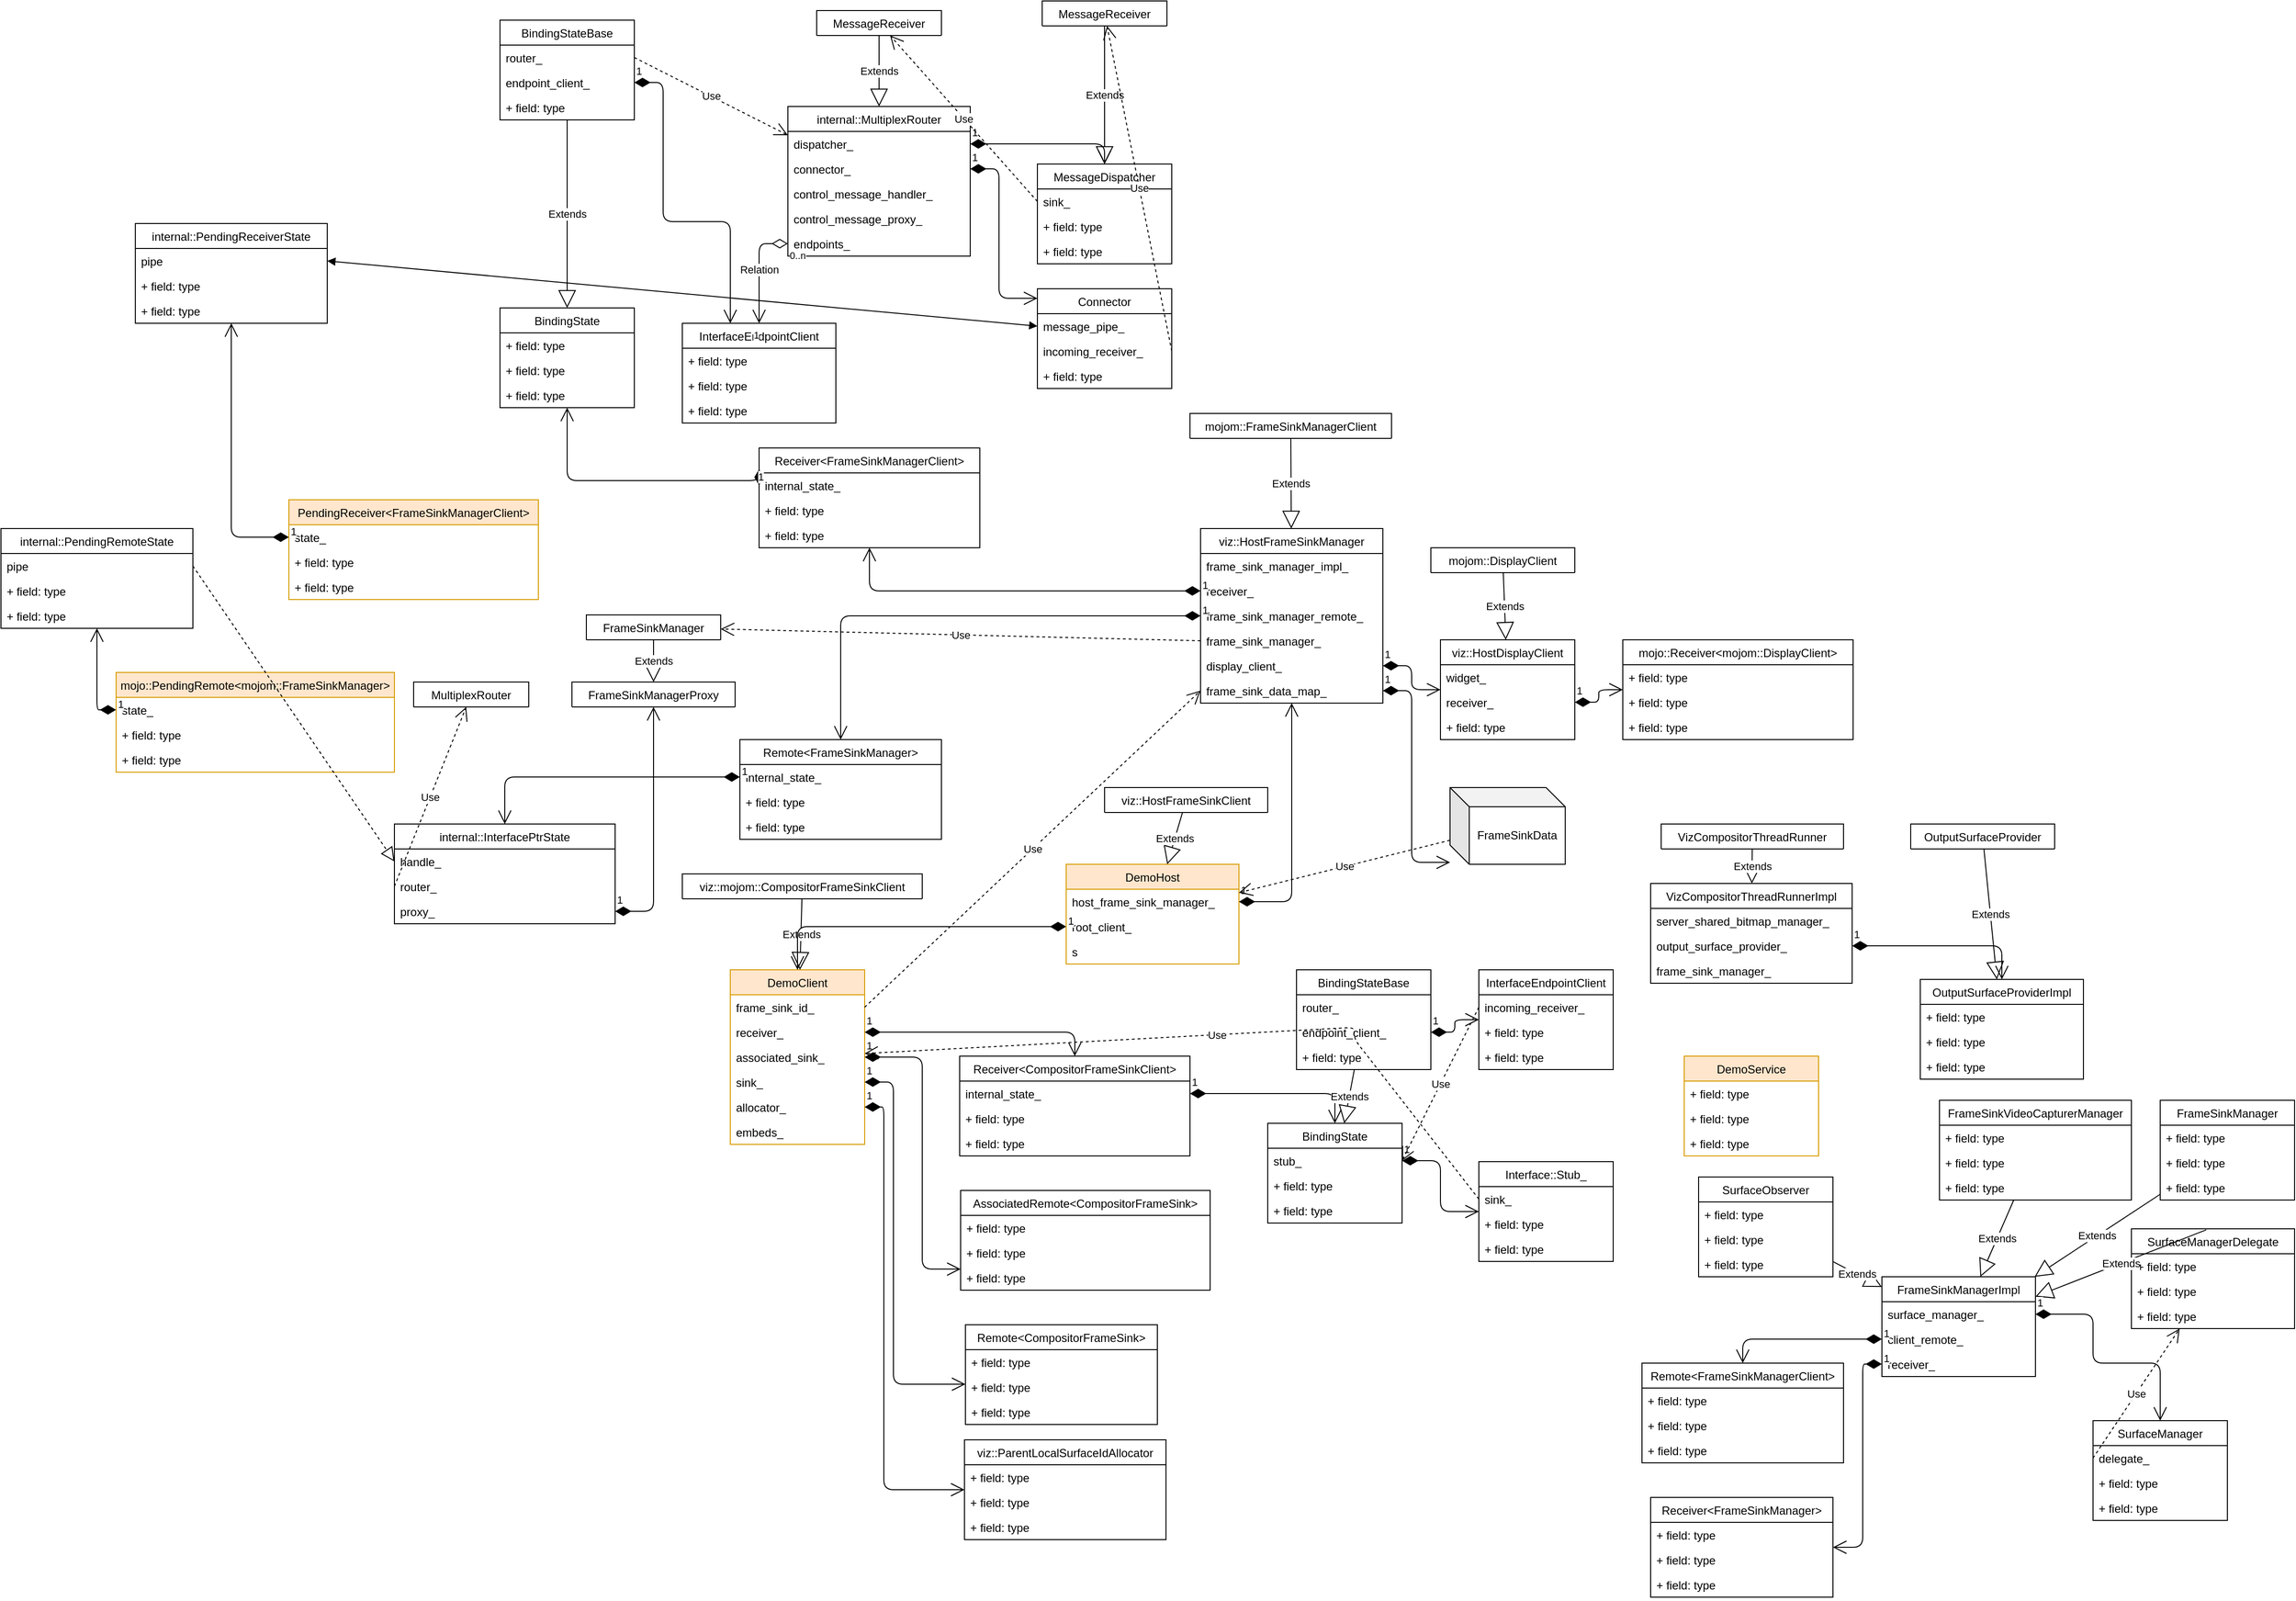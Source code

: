 <mxfile version="12.4.2" type="device" pages="1"><diagram id="F3hOwLKb7gugE0NUe8iY" name="Page-1"><mxGraphModel dx="2786" dy="2036" grid="1" gridSize="10" guides="1" tooltips="1" connect="1" arrows="1" fold="1" page="1" pageScale="1" pageWidth="850" pageHeight="1100" math="0" shadow="0"><root><mxCell id="0"/><mxCell id="1" parent="0"/><mxCell id="V71lpNnuB1UAquQPhQh_-1" value="DemoHost" style="swimlane;fontStyle=0;childLayout=stackLayout;horizontal=1;startSize=26;fillColor=#ffe6cc;horizontalStack=0;resizeParent=1;resizeParentMax=0;resizeLast=0;collapsible=1;marginBottom=0;strokeColor=#d79b00;" parent="1" vertex="1"><mxGeometry x="210" y="540" width="180" height="104" as="geometry"/></mxCell><mxCell id="V71lpNnuB1UAquQPhQh_-2" value="host_frame_sink_manager_" style="text;strokeColor=none;fillColor=none;align=left;verticalAlign=top;spacingLeft=4;spacingRight=4;overflow=hidden;rotatable=0;points=[[0,0.5],[1,0.5]];portConstraint=eastwest;" parent="V71lpNnuB1UAquQPhQh_-1" vertex="1"><mxGeometry y="26" width="180" height="26" as="geometry"/></mxCell><mxCell id="V71lpNnuB1UAquQPhQh_-4" value="root_client_" style="text;strokeColor=none;fillColor=none;align=left;verticalAlign=top;spacingLeft=4;spacingRight=4;overflow=hidden;rotatable=0;points=[[0,0.5],[1,0.5]];portConstraint=eastwest;" parent="V71lpNnuB1UAquQPhQh_-1" vertex="1"><mxGeometry y="52" width="180" height="26" as="geometry"/></mxCell><mxCell id="dHValFLBr0XlNsHB6isg-8" value="s" style="text;strokeColor=none;fillColor=none;align=left;verticalAlign=top;spacingLeft=4;spacingRight=4;overflow=hidden;rotatable=0;points=[[0,0.5],[1,0.5]];portConstraint=eastwest;" vertex="1" parent="V71lpNnuB1UAquQPhQh_-1"><mxGeometry y="78" width="180" height="26" as="geometry"/></mxCell><object label="viz::HostFrameSinkManager" memo="Browser side wrapper of mojom::FrameSinkManager, to be used from the UI thread. Manages frame sinks and is intended to replace all usage of FrameSinkManagerImpl." id="V71lpNnuB1UAquQPhQh_-5"><mxCell style="swimlane;fontStyle=0;childLayout=stackLayout;horizontal=1;startSize=26;fillColor=none;horizontalStack=0;resizeParent=1;resizeParentMax=0;resizeLast=0;collapsible=1;marginBottom=0;" parent="1" vertex="1"><mxGeometry x="350" y="190" width="190" height="182" as="geometry"/></mxCell></object><object label="frame_sink_manager_impl_" memo="A direct connection to FrameSinkManagerImpl. If this is set then |frame_sink_manager_remote_| must be unbound. For use in browser process only, viz process should not set this." id="V71lpNnuB1UAquQPhQh_-6"><mxCell style="text;strokeColor=none;fillColor=none;align=left;verticalAlign=top;spacingLeft=4;spacingRight=4;overflow=hidden;rotatable=0;points=[[0,0.5],[1,0.5]];portConstraint=eastwest;" parent="V71lpNnuB1UAquQPhQh_-5" vertex="1"><mxGeometry y="26" width="190" height="26" as="geometry"/></mxCell></object><mxCell id="V71lpNnuB1UAquQPhQh_-7" value="receiver_" style="text;strokeColor=none;fillColor=none;align=left;verticalAlign=top;spacingLeft=4;spacingRight=4;overflow=hidden;rotatable=0;points=[[0,0.5],[1,0.5]];portConstraint=eastwest;" parent="V71lpNnuB1UAquQPhQh_-5" vertex="1"><mxGeometry y="52" width="190" height="26" as="geometry"/></mxCell><object label="frame_sink_manager_remote_" memo="  // Mojo connection to the FrameSinkManager. If this is bound then&#10;  // |frame_sink_manager_impl_| must be null." id="V71lpNnuB1UAquQPhQh_-8"><mxCell style="text;strokeColor=none;fillColor=none;align=left;verticalAlign=top;spacingLeft=4;spacingRight=4;overflow=hidden;rotatable=0;points=[[0,0.5],[1,0.5]];portConstraint=eastwest;" parent="V71lpNnuB1UAquQPhQh_-5" vertex="1"><mxGeometry y="78" width="190" height="26" as="geometry"/></mxCell></object><object label="frame_sink_manager_" memo="This will point to |frame_sink_manager_remote_| if using Mojo or |frame_sink_manager_impl_| if directly connected. Use this to make function calls." id="V71lpNnuB1UAquQPhQh_-113"><mxCell style="text;strokeColor=none;fillColor=none;align=left;verticalAlign=top;spacingLeft=4;spacingRight=4;overflow=hidden;rotatable=0;points=[[0,0.5],[1,0.5]];portConstraint=eastwest;" parent="V71lpNnuB1UAquQPhQh_-5" vertex="1"><mxGeometry y="104" width="190" height="26" as="geometry"/></mxCell></object><object label="display_client_" id="V71lpNnuB1UAquQPhQh_-115"><mxCell style="text;strokeColor=none;fillColor=none;align=left;verticalAlign=top;spacingLeft=4;spacingRight=4;overflow=hidden;rotatable=0;points=[[0,0.5],[1,0.5]];portConstraint=eastwest;" parent="V71lpNnuB1UAquQPhQh_-5" vertex="1"><mxGeometry y="130" width="190" height="26" as="geometry"/></mxCell></object><object label="frame_sink_data_map_" memo="Per CompositorFrameSink data." id="KPKDQWreBLNjW_mk16f0-1"><mxCell style="text;strokeColor=none;fillColor=none;align=left;verticalAlign=top;spacingLeft=4;spacingRight=4;overflow=hidden;rotatable=0;points=[[0,0.5],[1,0.5]];portConstraint=eastwest;" parent="V71lpNnuB1UAquQPhQh_-5" vertex="1"><mxGeometry y="156" width="190" height="26" as="geometry"/></mxCell></object><mxCell id="V71lpNnuB1UAquQPhQh_-9" value="1" style="endArrow=open;html=1;endSize=12;startArrow=diamondThin;startSize=14;startFill=1;edgeStyle=orthogonalEdgeStyle;align=left;verticalAlign=bottom;" parent="1" source="V71lpNnuB1UAquQPhQh_-2" target="V71lpNnuB1UAquQPhQh_-5" edge="1"><mxGeometry x="-1" y="3" relative="1" as="geometry"><mxPoint x="90" y="450" as="sourcePoint"/><mxPoint x="250" y="450" as="targetPoint"/></mxGeometry></mxCell><mxCell id="V71lpNnuB1UAquQPhQh_-10" value="mojom::FrameSinkManagerClient" style="swimlane;fontStyle=0;childLayout=stackLayout;horizontal=1;startSize=26;fillColor=none;horizontalStack=0;resizeParent=1;resizeParentMax=0;resizeLast=0;collapsible=1;marginBottom=0;" parent="1" vertex="1" collapsed="1"><mxGeometry x="339" y="70" width="210" height="26" as="geometry"><mxRectangle x="60" y="460" width="140" height="104" as="alternateBounds"/></mxGeometry></mxCell><mxCell id="V71lpNnuB1UAquQPhQh_-11" value="+ field: type" style="text;strokeColor=none;fillColor=none;align=left;verticalAlign=top;spacingLeft=4;spacingRight=4;overflow=hidden;rotatable=0;points=[[0,0.5],[1,0.5]];portConstraint=eastwest;" parent="V71lpNnuB1UAquQPhQh_-10" vertex="1"><mxGeometry y="26" width="210" height="26" as="geometry"/></mxCell><mxCell id="V71lpNnuB1UAquQPhQh_-12" value="+ field: type" style="text;strokeColor=none;fillColor=none;align=left;verticalAlign=top;spacingLeft=4;spacingRight=4;overflow=hidden;rotatable=0;points=[[0,0.5],[1,0.5]];portConstraint=eastwest;" parent="V71lpNnuB1UAquQPhQh_-10" vertex="1"><mxGeometry y="52" width="210" height="26" as="geometry"/></mxCell><mxCell id="V71lpNnuB1UAquQPhQh_-13" value="+ field: type" style="text;strokeColor=none;fillColor=none;align=left;verticalAlign=top;spacingLeft=4;spacingRight=4;overflow=hidden;rotatable=0;points=[[0,0.5],[1,0.5]];portConstraint=eastwest;" parent="V71lpNnuB1UAquQPhQh_-10" vertex="1"><mxGeometry y="78" width="210" height="26" as="geometry"/></mxCell><mxCell id="V71lpNnuB1UAquQPhQh_-14" value="Extends" style="endArrow=block;endSize=16;endFill=0;html=1;" parent="1" source="V71lpNnuB1UAquQPhQh_-10" target="V71lpNnuB1UAquQPhQh_-5" edge="1"><mxGeometry width="160" relative="1" as="geometry"><mxPoint x="60" y="460" as="sourcePoint"/><mxPoint x="220" y="460" as="targetPoint"/></mxGeometry></mxCell><object label="Receiver&lt;FrameSinkManagerClient&gt;" memo="A Receiver is used to receive and dispatch Interface method calls to a local implementation of Interface. Every Receiver object is permanently linked to an implementation of Interface at construction time. The Receiver begins receiving and scheduling method calls to the implementation once it becomes bound either by consuming a PendingReceiver (at construction time or via |Bind()|) or by calling |BindNewPipeAndPassRemote()|. Receiver is NOT thread- or sequence- safe and must be used from a single (but otherwise arbitrary) sequence. All bound Receiver objects are associated with a base::SequencedTaskRunner which the Receiver uses exclusively to schedule incoming method calls and disconnection notifications. IMPORTANT: In the name of memory safety, Interface method calls and disconnection notifications scheduled by a Receiver object will NEVER run beyond the lifetime of the Receiver object." id="V71lpNnuB1UAquQPhQh_-15"><mxCell style="swimlane;fontStyle=0;childLayout=stackLayout;horizontal=1;startSize=26;fillColor=none;horizontalStack=0;resizeParent=1;resizeParentMax=0;resizeLast=0;collapsible=1;marginBottom=0;" parent="1" vertex="1"><mxGeometry x="-110" y="106" width="230" height="104" as="geometry"><mxRectangle x="-130" y="160" width="310" height="26" as="alternateBounds"/></mxGeometry></mxCell></object><mxCell id="V71lpNnuB1UAquQPhQh_-16" value="internal_state_" style="text;strokeColor=none;fillColor=none;align=left;verticalAlign=top;spacingLeft=4;spacingRight=4;overflow=hidden;rotatable=0;points=[[0,0.5],[1,0.5]];portConstraint=eastwest;" parent="V71lpNnuB1UAquQPhQh_-15" vertex="1"><mxGeometry y="26" width="230" height="26" as="geometry"/></mxCell><mxCell id="V71lpNnuB1UAquQPhQh_-17" value="+ field: type" style="text;strokeColor=none;fillColor=none;align=left;verticalAlign=top;spacingLeft=4;spacingRight=4;overflow=hidden;rotatable=0;points=[[0,0.5],[1,0.5]];portConstraint=eastwest;" parent="V71lpNnuB1UAquQPhQh_-15" vertex="1"><mxGeometry y="52" width="230" height="26" as="geometry"/></mxCell><mxCell id="V71lpNnuB1UAquQPhQh_-18" value="+ field: type" style="text;strokeColor=none;fillColor=none;align=left;verticalAlign=top;spacingLeft=4;spacingRight=4;overflow=hidden;rotatable=0;points=[[0,0.5],[1,0.5]];portConstraint=eastwest;" parent="V71lpNnuB1UAquQPhQh_-15" vertex="1"><mxGeometry y="78" width="230" height="26" as="geometry"/></mxCell><mxCell id="V71lpNnuB1UAquQPhQh_-20" value="1" style="endArrow=open;html=1;endSize=12;startArrow=diamondThin;startSize=14;startFill=1;edgeStyle=orthogonalEdgeStyle;align=left;verticalAlign=bottom;exitX=0;exitY=0.5;exitDx=0;exitDy=0;" parent="1" source="V71lpNnuB1UAquQPhQh_-7" target="V71lpNnuB1UAquQPhQh_-15" edge="1"><mxGeometry x="-1" y="3" relative="1" as="geometry"><mxPoint x="250" y="399" as="sourcePoint"/><mxPoint x="455" y="304" as="targetPoint"/></mxGeometry></mxCell><mxCell id="V71lpNnuB1UAquQPhQh_-21" value="BindingState" style="swimlane;fontStyle=0;childLayout=stackLayout;horizontal=1;startSize=26;fillColor=none;horizontalStack=0;resizeParent=1;resizeParentMax=0;resizeLast=0;collapsible=1;marginBottom=0;" parent="1" vertex="1"><mxGeometry x="-380" y="-40" width="140" height="104" as="geometry"/></mxCell><mxCell id="V71lpNnuB1UAquQPhQh_-22" value="+ field: type" style="text;strokeColor=none;fillColor=none;align=left;verticalAlign=top;spacingLeft=4;spacingRight=4;overflow=hidden;rotatable=0;points=[[0,0.5],[1,0.5]];portConstraint=eastwest;" parent="V71lpNnuB1UAquQPhQh_-21" vertex="1"><mxGeometry y="26" width="140" height="26" as="geometry"/></mxCell><mxCell id="V71lpNnuB1UAquQPhQh_-23" value="+ field: type" style="text;strokeColor=none;fillColor=none;align=left;verticalAlign=top;spacingLeft=4;spacingRight=4;overflow=hidden;rotatable=0;points=[[0,0.5],[1,0.5]];portConstraint=eastwest;" parent="V71lpNnuB1UAquQPhQh_-21" vertex="1"><mxGeometry y="52" width="140" height="26" as="geometry"/></mxCell><mxCell id="V71lpNnuB1UAquQPhQh_-24" value="+ field: type" style="text;strokeColor=none;fillColor=none;align=left;verticalAlign=top;spacingLeft=4;spacingRight=4;overflow=hidden;rotatable=0;points=[[0,0.5],[1,0.5]];portConstraint=eastwest;" parent="V71lpNnuB1UAquQPhQh_-21" vertex="1"><mxGeometry y="78" width="140" height="26" as="geometry"/></mxCell><mxCell id="V71lpNnuB1UAquQPhQh_-25" value="1" style="endArrow=open;html=1;endSize=12;startArrow=diamondThin;startSize=14;startFill=1;edgeStyle=orthogonalEdgeStyle;align=left;verticalAlign=bottom;exitX=0;exitY=0.5;exitDx=0;exitDy=0;" parent="1" source="V71lpNnuB1UAquQPhQh_-16" target="V71lpNnuB1UAquQPhQh_-21" edge="1"><mxGeometry x="-1" y="3" relative="1" as="geometry"><mxPoint x="360" y="265" as="sourcePoint"/><mxPoint x="170" y="222" as="targetPoint"/><Array as="points"><mxPoint x="-110" y="140"/><mxPoint x="-310" y="140"/></Array></mxGeometry></mxCell><mxCell id="V71lpNnuB1UAquQPhQh_-26" value="BindingStateBase" style="swimlane;fontStyle=0;childLayout=stackLayout;horizontal=1;startSize=26;fillColor=none;horizontalStack=0;resizeParent=1;resizeParentMax=0;resizeLast=0;collapsible=1;marginBottom=0;" parent="1" vertex="1"><mxGeometry x="-380" y="-340" width="140" height="104" as="geometry"/></mxCell><mxCell id="V71lpNnuB1UAquQPhQh_-27" value="router_" style="text;strokeColor=none;fillColor=none;align=left;verticalAlign=top;spacingLeft=4;spacingRight=4;overflow=hidden;rotatable=0;points=[[0,0.5],[1,0.5]];portConstraint=eastwest;" parent="V71lpNnuB1UAquQPhQh_-26" vertex="1"><mxGeometry y="26" width="140" height="26" as="geometry"/></mxCell><mxCell id="V71lpNnuB1UAquQPhQh_-28" value="endpoint_client_" style="text;strokeColor=none;fillColor=none;align=left;verticalAlign=top;spacingLeft=4;spacingRight=4;overflow=hidden;rotatable=0;points=[[0,0.5],[1,0.5]];portConstraint=eastwest;" parent="V71lpNnuB1UAquQPhQh_-26" vertex="1"><mxGeometry y="52" width="140" height="26" as="geometry"/></mxCell><mxCell id="V71lpNnuB1UAquQPhQh_-29" value="+ field: type" style="text;strokeColor=none;fillColor=none;align=left;verticalAlign=top;spacingLeft=4;spacingRight=4;overflow=hidden;rotatable=0;points=[[0,0.5],[1,0.5]];portConstraint=eastwest;" parent="V71lpNnuB1UAquQPhQh_-26" vertex="1"><mxGeometry y="78" width="140" height="26" as="geometry"/></mxCell><mxCell id="V71lpNnuB1UAquQPhQh_-30" value="Extends" style="endArrow=block;endSize=16;endFill=0;html=1;" parent="1" source="V71lpNnuB1UAquQPhQh_-26" target="V71lpNnuB1UAquQPhQh_-21" edge="1"><mxGeometry width="160" relative="1" as="geometry"><mxPoint x="235.94" y="116" as="sourcePoint"/><mxPoint x="371.242" y="200" as="targetPoint"/></mxGeometry></mxCell><object label="internal::MultiplexRouter" memo="MultiplexRouter supports routing messages for multiple interfaces over a single message pipe. It is created on the sequence where the master interface of the message pipe lives. Some public methods are only allowed to be called on the creating sequence; while the others are safe to call from any sequence. Please see the method comments for more details. NOTE: CloseMessagePipe() or PassMessagePipe() MUST be called on |runner|'s sequence before this object is destroyed." id="V71lpNnuB1UAquQPhQh_-31"><mxCell style="swimlane;fontStyle=0;childLayout=stackLayout;horizontal=1;startSize=26;fillColor=none;horizontalStack=0;resizeParent=1;resizeParentMax=0;resizeLast=0;collapsible=1;marginBottom=0;" parent="1" vertex="1"><mxGeometry x="-80" y="-250" width="190" height="156" as="geometry"/></mxCell></object><mxCell id="V71lpNnuB1UAquQPhQh_-32" value="dispatcher_" style="text;strokeColor=none;fillColor=none;align=left;verticalAlign=top;spacingLeft=4;spacingRight=4;overflow=hidden;rotatable=0;points=[[0,0.5],[1,0.5]];portConstraint=eastwest;" parent="V71lpNnuB1UAquQPhQh_-31" vertex="1"><mxGeometry y="26" width="190" height="26" as="geometry"/></mxCell><mxCell id="V71lpNnuB1UAquQPhQh_-33" value="connector_" style="text;strokeColor=none;fillColor=none;align=left;verticalAlign=top;spacingLeft=4;spacingRight=4;overflow=hidden;rotatable=0;points=[[0,0.5],[1,0.5]];portConstraint=eastwest;" parent="V71lpNnuB1UAquQPhQh_-31" vertex="1"><mxGeometry y="52" width="190" height="26" as="geometry"/></mxCell><mxCell id="V71lpNnuB1UAquQPhQh_-34" value="control_message_handler_" style="text;strokeColor=none;fillColor=none;align=left;verticalAlign=top;spacingLeft=4;spacingRight=4;overflow=hidden;rotatable=0;points=[[0,0.5],[1,0.5]];portConstraint=eastwest;" parent="V71lpNnuB1UAquQPhQh_-31" vertex="1"><mxGeometry y="78" width="190" height="26" as="geometry"/></mxCell><mxCell id="V71lpNnuB1UAquQPhQh_-51" value="control_message_proxy_" style="text;strokeColor=none;fillColor=none;align=left;verticalAlign=top;spacingLeft=4;spacingRight=4;overflow=hidden;rotatable=0;points=[[0,0.5],[1,0.5]];portConstraint=eastwest;" parent="V71lpNnuB1UAquQPhQh_-31" vertex="1"><mxGeometry y="104" width="190" height="26" as="geometry"/></mxCell><object label="endpoints_" memo="id &lt;--&gt; endpoint" id="V71lpNnuB1UAquQPhQh_-74"><mxCell style="text;strokeColor=none;fillColor=none;align=left;verticalAlign=top;spacingLeft=4;spacingRight=4;overflow=hidden;rotatable=0;points=[[0,0.5],[1,0.5]];portConstraint=eastwest;" parent="V71lpNnuB1UAquQPhQh_-31" vertex="1"><mxGeometry y="130" width="190" height="26" as="geometry"/></mxCell></object><mxCell id="V71lpNnuB1UAquQPhQh_-35" value="Use" style="endArrow=open;endSize=12;dashed=1;html=1;exitX=1;exitY=0.5;exitDx=0;exitDy=0;" parent="1" source="V71lpNnuB1UAquQPhQh_-27" target="V71lpNnuB1UAquQPhQh_-31" edge="1"><mxGeometry width="160" relative="1" as="geometry"><mxPoint x="-280" y="480" as="sourcePoint"/><mxPoint x="-120" y="480" as="targetPoint"/></mxGeometry></mxCell><mxCell id="V71lpNnuB1UAquQPhQh_-36" value="MessageReceiver" style="swimlane;fontStyle=0;childLayout=stackLayout;horizontal=1;startSize=26;fillColor=none;horizontalStack=0;resizeParent=1;resizeParentMax=0;resizeLast=0;collapsible=1;marginBottom=0;" parent="1" vertex="1" collapsed="1"><mxGeometry x="-50" y="-350" width="130" height="26" as="geometry"><mxRectangle x="-280" y="480" width="140" height="104" as="alternateBounds"/></mxGeometry></mxCell><mxCell id="V71lpNnuB1UAquQPhQh_-37" value="+ field: type" style="text;strokeColor=none;fillColor=none;align=left;verticalAlign=top;spacingLeft=4;spacingRight=4;overflow=hidden;rotatable=0;points=[[0,0.5],[1,0.5]];portConstraint=eastwest;" parent="V71lpNnuB1UAquQPhQh_-36" vertex="1"><mxGeometry y="26" width="130" height="26" as="geometry"/></mxCell><mxCell id="V71lpNnuB1UAquQPhQh_-38" value="+ field: type" style="text;strokeColor=none;fillColor=none;align=left;verticalAlign=top;spacingLeft=4;spacingRight=4;overflow=hidden;rotatable=0;points=[[0,0.5],[1,0.5]];portConstraint=eastwest;" parent="V71lpNnuB1UAquQPhQh_-36" vertex="1"><mxGeometry y="52" width="130" height="26" as="geometry"/></mxCell><mxCell id="V71lpNnuB1UAquQPhQh_-39" value="+ field: type" style="text;strokeColor=none;fillColor=none;align=left;verticalAlign=top;spacingLeft=4;spacingRight=4;overflow=hidden;rotatable=0;points=[[0,0.5],[1,0.5]];portConstraint=eastwest;" parent="V71lpNnuB1UAquQPhQh_-36" vertex="1"><mxGeometry y="78" width="130" height="26" as="geometry"/></mxCell><mxCell id="V71lpNnuB1UAquQPhQh_-40" value="Extends" style="endArrow=block;endSize=16;endFill=0;html=1;" parent="1" source="V71lpNnuB1UAquQPhQh_-36" target="V71lpNnuB1UAquQPhQh_-31" edge="1"><mxGeometry width="160" relative="1" as="geometry"><mxPoint x="235.94" y="116" as="sourcePoint"/><mxPoint x="371.242" y="200" as="targetPoint"/></mxGeometry></mxCell><mxCell id="V71lpNnuB1UAquQPhQh_-41" value="MessageDispatcher" style="swimlane;fontStyle=0;childLayout=stackLayout;horizontal=1;startSize=26;fillColor=none;horizontalStack=0;resizeParent=1;resizeParentMax=0;resizeLast=0;collapsible=1;marginBottom=0;" parent="1" vertex="1"><mxGeometry x="180" y="-190" width="140" height="104" as="geometry"/></mxCell><mxCell id="V71lpNnuB1UAquQPhQh_-42" value="sink_" style="text;strokeColor=none;fillColor=none;align=left;verticalAlign=top;spacingLeft=4;spacingRight=4;overflow=hidden;rotatable=0;points=[[0,0.5],[1,0.5]];portConstraint=eastwest;" parent="V71lpNnuB1UAquQPhQh_-41" vertex="1"><mxGeometry y="26" width="140" height="26" as="geometry"/></mxCell><mxCell id="V71lpNnuB1UAquQPhQh_-43" value="+ field: type" style="text;strokeColor=none;fillColor=none;align=left;verticalAlign=top;spacingLeft=4;spacingRight=4;overflow=hidden;rotatable=0;points=[[0,0.5],[1,0.5]];portConstraint=eastwest;" parent="V71lpNnuB1UAquQPhQh_-41" vertex="1"><mxGeometry y="52" width="140" height="26" as="geometry"/></mxCell><mxCell id="V71lpNnuB1UAquQPhQh_-44" value="+ field: type" style="text;strokeColor=none;fillColor=none;align=left;verticalAlign=top;spacingLeft=4;spacingRight=4;overflow=hidden;rotatable=0;points=[[0,0.5],[1,0.5]];portConstraint=eastwest;" parent="V71lpNnuB1UAquQPhQh_-41" vertex="1"><mxGeometry y="78" width="140" height="26" as="geometry"/></mxCell><mxCell id="V71lpNnuB1UAquQPhQh_-45" value="1" style="endArrow=open;html=1;endSize=12;startArrow=diamondThin;startSize=14;startFill=1;edgeStyle=orthogonalEdgeStyle;align=left;verticalAlign=bottom;exitX=1;exitY=0.5;exitDx=0;exitDy=0;" parent="1" source="V71lpNnuB1UAquQPhQh_-32" target="V71lpNnuB1UAquQPhQh_-41" edge="1"><mxGeometry x="-1" y="3" relative="1" as="geometry"><mxPoint x="250" y="399" as="sourcePoint"/><mxPoint x="455" y="304" as="targetPoint"/></mxGeometry></mxCell><mxCell id="V71lpNnuB1UAquQPhQh_-46" value="MessageReceiver" style="swimlane;fontStyle=0;childLayout=stackLayout;horizontal=1;startSize=26;fillColor=none;horizontalStack=0;resizeParent=1;resizeParentMax=0;resizeLast=0;collapsible=1;marginBottom=0;" parent="1" vertex="1" collapsed="1"><mxGeometry x="185" y="-360" width="130" height="26" as="geometry"><mxRectangle x="180" y="-340" width="140" height="104" as="alternateBounds"/></mxGeometry></mxCell><mxCell id="V71lpNnuB1UAquQPhQh_-47" value="+ field: type" style="text;strokeColor=none;fillColor=none;align=left;verticalAlign=top;spacingLeft=4;spacingRight=4;overflow=hidden;rotatable=0;points=[[0,0.5],[1,0.5]];portConstraint=eastwest;" parent="V71lpNnuB1UAquQPhQh_-46" vertex="1"><mxGeometry y="26" width="130" height="26" as="geometry"/></mxCell><mxCell id="V71lpNnuB1UAquQPhQh_-48" value="+ field: type" style="text;strokeColor=none;fillColor=none;align=left;verticalAlign=top;spacingLeft=4;spacingRight=4;overflow=hidden;rotatable=0;points=[[0,0.5],[1,0.5]];portConstraint=eastwest;" parent="V71lpNnuB1UAquQPhQh_-46" vertex="1"><mxGeometry y="52" width="130" height="26" as="geometry"/></mxCell><mxCell id="V71lpNnuB1UAquQPhQh_-49" value="+ field: type" style="text;strokeColor=none;fillColor=none;align=left;verticalAlign=top;spacingLeft=4;spacingRight=4;overflow=hidden;rotatable=0;points=[[0,0.5],[1,0.5]];portConstraint=eastwest;" parent="V71lpNnuB1UAquQPhQh_-46" vertex="1"><mxGeometry y="78" width="130" height="26" as="geometry"/></mxCell><mxCell id="V71lpNnuB1UAquQPhQh_-50" value="Extends" style="endArrow=block;endSize=16;endFill=0;html=1;" parent="1" source="V71lpNnuB1UAquQPhQh_-46" target="V71lpNnuB1UAquQPhQh_-41" edge="1"><mxGeometry width="160" relative="1" as="geometry"><mxPoint x="235.94" y="116" as="sourcePoint"/><mxPoint x="371.242" y="200" as="targetPoint"/></mxGeometry></mxCell><mxCell id="V71lpNnuB1UAquQPhQh_-52" value="Use" style="endArrow=open;endSize=12;dashed=1;html=1;exitX=0;exitY=0.5;exitDx=0;exitDy=0;" parent="1" source="V71lpNnuB1UAquQPhQh_-42" target="V71lpNnuB1UAquQPhQh_-36" edge="1"><mxGeometry width="160" relative="1" as="geometry"><mxPoint x="-280" y="480" as="sourcePoint"/><mxPoint x="-120" y="480" as="targetPoint"/></mxGeometry></mxCell><mxCell id="V71lpNnuB1UAquQPhQh_-53" value="Connector" style="swimlane;fontStyle=0;childLayout=stackLayout;horizontal=1;startSize=26;fillColor=none;horizontalStack=0;resizeParent=1;resizeParentMax=0;resizeLast=0;collapsible=1;marginBottom=0;" parent="1" vertex="1"><mxGeometry x="180" y="-60" width="140" height="104" as="geometry"/></mxCell><mxCell id="V71lpNnuB1UAquQPhQh_-54" value="message_pipe_" style="text;strokeColor=none;fillColor=none;align=left;verticalAlign=top;spacingLeft=4;spacingRight=4;overflow=hidden;rotatable=0;points=[[0,0.5],[1,0.5]];portConstraint=eastwest;" parent="V71lpNnuB1UAquQPhQh_-53" vertex="1"><mxGeometry y="26" width="140" height="26" as="geometry"/></mxCell><object label="incoming_receiver_" memo="Sets the receiver to handle messages read from the message pipe.  The Connector will read messages from the pipe regardless of whether or not an incoming receiver has been set." id="V71lpNnuB1UAquQPhQh_-55"><mxCell style="text;strokeColor=none;fillColor=none;align=left;verticalAlign=top;spacingLeft=4;spacingRight=4;overflow=hidden;rotatable=0;points=[[0,0.5],[1,0.5]];portConstraint=eastwest;" parent="V71lpNnuB1UAquQPhQh_-53" vertex="1"><mxGeometry y="52" width="140" height="26" as="geometry"/></mxCell></object><mxCell id="V71lpNnuB1UAquQPhQh_-56" value="+ field: type" style="text;strokeColor=none;fillColor=none;align=left;verticalAlign=top;spacingLeft=4;spacingRight=4;overflow=hidden;rotatable=0;points=[[0,0.5],[1,0.5]];portConstraint=eastwest;" parent="V71lpNnuB1UAquQPhQh_-53" vertex="1"><mxGeometry y="78" width="140" height="26" as="geometry"/></mxCell><mxCell id="V71lpNnuB1UAquQPhQh_-57" value="1" style="endArrow=open;html=1;endSize=12;startArrow=diamondThin;startSize=14;startFill=1;edgeStyle=orthogonalEdgeStyle;align=left;verticalAlign=bottom;exitX=1;exitY=0.5;exitDx=0;exitDy=0;" parent="1" source="V71lpNnuB1UAquQPhQh_-33" target="V71lpNnuB1UAquQPhQh_-53" edge="1"><mxGeometry x="-1" y="3" relative="1" as="geometry"><mxPoint x="120" y="-141" as="sourcePoint"/><mxPoint x="190" y="-128" as="targetPoint"/><Array as="points"><mxPoint x="140" y="-185"/><mxPoint x="140" y="-50"/></Array></mxGeometry></mxCell><mxCell id="V71lpNnuB1UAquQPhQh_-58" value="PendingReceiver&lt;FrameSinkManagerClient&gt;" style="swimlane;fontStyle=0;childLayout=stackLayout;horizontal=1;startSize=26;fillColor=#ffe6cc;horizontalStack=0;resizeParent=1;resizeParentMax=0;resizeLast=0;collapsible=1;marginBottom=0;strokeColor=#d79b00;" parent="1" vertex="1"><mxGeometry x="-600" y="160" width="260" height="104" as="geometry"/></mxCell><mxCell id="V71lpNnuB1UAquQPhQh_-59" value="state_" style="text;strokeColor=none;fillColor=none;align=left;verticalAlign=top;spacingLeft=4;spacingRight=4;overflow=hidden;rotatable=0;points=[[0,0.5],[1,0.5]];portConstraint=eastwest;" parent="V71lpNnuB1UAquQPhQh_-58" vertex="1"><mxGeometry y="26" width="260" height="26" as="geometry"/></mxCell><mxCell id="V71lpNnuB1UAquQPhQh_-60" value="+ field: type" style="text;strokeColor=none;fillColor=none;align=left;verticalAlign=top;spacingLeft=4;spacingRight=4;overflow=hidden;rotatable=0;points=[[0,0.5],[1,0.5]];portConstraint=eastwest;" parent="V71lpNnuB1UAquQPhQh_-58" vertex="1"><mxGeometry y="52" width="260" height="26" as="geometry"/></mxCell><mxCell id="V71lpNnuB1UAquQPhQh_-61" value="+ field: type" style="text;strokeColor=none;fillColor=none;align=left;verticalAlign=top;spacingLeft=4;spacingRight=4;overflow=hidden;rotatable=0;points=[[0,0.5],[1,0.5]];portConstraint=eastwest;" parent="V71lpNnuB1UAquQPhQh_-58" vertex="1"><mxGeometry y="78" width="260" height="26" as="geometry"/></mxCell><mxCell id="V71lpNnuB1UAquQPhQh_-62" value="internal::PendingReceiverState" style="swimlane;fontStyle=0;childLayout=stackLayout;horizontal=1;startSize=26;fillColor=none;horizontalStack=0;resizeParent=1;resizeParentMax=0;resizeLast=0;collapsible=1;marginBottom=0;" parent="1" vertex="1"><mxGeometry x="-760" y="-128" width="200" height="104" as="geometry"/></mxCell><mxCell id="V71lpNnuB1UAquQPhQh_-63" value="pipe" style="text;strokeColor=none;fillColor=none;align=left;verticalAlign=top;spacingLeft=4;spacingRight=4;overflow=hidden;rotatable=0;points=[[0,0.5],[1,0.5]];portConstraint=eastwest;" parent="V71lpNnuB1UAquQPhQh_-62" vertex="1"><mxGeometry y="26" width="200" height="26" as="geometry"/></mxCell><mxCell id="V71lpNnuB1UAquQPhQh_-64" value="+ field: type" style="text;strokeColor=none;fillColor=none;align=left;verticalAlign=top;spacingLeft=4;spacingRight=4;overflow=hidden;rotatable=0;points=[[0,0.5],[1,0.5]];portConstraint=eastwest;" parent="V71lpNnuB1UAquQPhQh_-62" vertex="1"><mxGeometry y="52" width="200" height="26" as="geometry"/></mxCell><mxCell id="V71lpNnuB1UAquQPhQh_-65" value="+ field: type" style="text;strokeColor=none;fillColor=none;align=left;verticalAlign=top;spacingLeft=4;spacingRight=4;overflow=hidden;rotatable=0;points=[[0,0.5],[1,0.5]];portConstraint=eastwest;" parent="V71lpNnuB1UAquQPhQh_-62" vertex="1"><mxGeometry y="78" width="200" height="26" as="geometry"/></mxCell><mxCell id="V71lpNnuB1UAquQPhQh_-66" value="1" style="endArrow=open;html=1;endSize=12;startArrow=diamondThin;startSize=14;startFill=1;edgeStyle=orthogonalEdgeStyle;align=left;verticalAlign=bottom;exitX=0;exitY=0.5;exitDx=0;exitDy=0;" parent="1" source="V71lpNnuB1UAquQPhQh_-59" target="V71lpNnuB1UAquQPhQh_-62" edge="1"><mxGeometry x="-1" y="3" relative="1" as="geometry"><mxPoint x="-120" y="209" as="sourcePoint"/><mxPoint x="-200" y="134" as="targetPoint"/></mxGeometry></mxCell><mxCell id="V71lpNnuB1UAquQPhQh_-67" value="" style="endArrow=block;startArrow=block;endFill=1;startFill=1;html=1;entryX=0;entryY=0.5;entryDx=0;entryDy=0;exitX=1;exitY=0.5;exitDx=0;exitDy=0;" parent="1" source="V71lpNnuB1UAquQPhQh_-63" target="V71lpNnuB1UAquQPhQh_-54" edge="1"><mxGeometry width="160" relative="1" as="geometry"><mxPoint x="-470" y="640" as="sourcePoint"/><mxPoint x="-310" y="640" as="targetPoint"/></mxGeometry></mxCell><mxCell id="V71lpNnuB1UAquQPhQh_-68" value="Use" style="endArrow=open;endSize=12;dashed=1;html=1;exitX=1;exitY=0.5;exitDx=0;exitDy=0;" parent="1" source="V71lpNnuB1UAquQPhQh_-55" target="V71lpNnuB1UAquQPhQh_-46" edge="1"><mxGeometry width="160" relative="1" as="geometry"><mxPoint x="190" y="-141" as="sourcePoint"/><mxPoint x="-11.786" y="-254" as="targetPoint"/></mxGeometry></mxCell><object label="InterfaceEndpointClient" memo="InterfaceEndpointClient handles message sending and receiving of an interface endpoint, either the implementation side or the client side. It should only be accessed and destructed on the creating sequence." id="V71lpNnuB1UAquQPhQh_-69"><mxCell style="swimlane;fontStyle=0;childLayout=stackLayout;horizontal=1;startSize=26;fillColor=none;horizontalStack=0;resizeParent=1;resizeParentMax=0;resizeLast=0;collapsible=1;marginBottom=0;" parent="1" vertex="1"><mxGeometry x="-190" y="-24" width="160" height="104" as="geometry"/></mxCell></object><mxCell id="V71lpNnuB1UAquQPhQh_-70" value="+ field: type" style="text;strokeColor=none;fillColor=none;align=left;verticalAlign=top;spacingLeft=4;spacingRight=4;overflow=hidden;rotatable=0;points=[[0,0.5],[1,0.5]];portConstraint=eastwest;" parent="V71lpNnuB1UAquQPhQh_-69" vertex="1"><mxGeometry y="26" width="160" height="26" as="geometry"/></mxCell><mxCell id="V71lpNnuB1UAquQPhQh_-71" value="+ field: type" style="text;strokeColor=none;fillColor=none;align=left;verticalAlign=top;spacingLeft=4;spacingRight=4;overflow=hidden;rotatable=0;points=[[0,0.5],[1,0.5]];portConstraint=eastwest;" parent="V71lpNnuB1UAquQPhQh_-69" vertex="1"><mxGeometry y="52" width="160" height="26" as="geometry"/></mxCell><mxCell id="V71lpNnuB1UAquQPhQh_-72" value="+ field: type" style="text;strokeColor=none;fillColor=none;align=left;verticalAlign=top;spacingLeft=4;spacingRight=4;overflow=hidden;rotatable=0;points=[[0,0.5],[1,0.5]];portConstraint=eastwest;" parent="V71lpNnuB1UAquQPhQh_-69" vertex="1"><mxGeometry y="78" width="160" height="26" as="geometry"/></mxCell><mxCell id="V71lpNnuB1UAquQPhQh_-73" value="1" style="endArrow=open;html=1;endSize=12;startArrow=diamondThin;startSize=14;startFill=1;edgeStyle=orthogonalEdgeStyle;align=left;verticalAlign=bottom;exitX=1;exitY=0.5;exitDx=0;exitDy=0;" parent="1" source="V71lpNnuB1UAquQPhQh_-28" target="V71lpNnuB1UAquQPhQh_-69" edge="1"><mxGeometry x="-1" y="3" relative="1" as="geometry"><mxPoint x="120" y="-115" as="sourcePoint"/><mxPoint x="190" y="-40" as="targetPoint"/><Array as="points"><mxPoint x="-210" y="-275"/><mxPoint x="-210" y="-130"/><mxPoint x="-140" y="-130"/><mxPoint x="-140" y="12"/></Array></mxGeometry></mxCell><mxCell id="V71lpNnuB1UAquQPhQh_-75" value="Relation" style="endArrow=open;html=1;endSize=12;startArrow=diamondThin;startSize=14;startFill=0;edgeStyle=orthogonalEdgeStyle;exitX=0;exitY=0.5;exitDx=0;exitDy=0;" parent="1" source="V71lpNnuB1UAquQPhQh_-74" target="V71lpNnuB1UAquQPhQh_-69" edge="1"><mxGeometry relative="1" as="geometry"><mxPoint x="-470" y="640" as="sourcePoint"/><mxPoint x="-310" y="640" as="targetPoint"/></mxGeometry></mxCell><mxCell id="V71lpNnuB1UAquQPhQh_-76" value="0..n" style="resizable=0;html=1;align=left;verticalAlign=top;labelBackgroundColor=#ffffff;fontSize=10;" parent="V71lpNnuB1UAquQPhQh_-75" connectable="0" vertex="1"><mxGeometry x="-1" relative="1" as="geometry"/></mxCell><mxCell id="V71lpNnuB1UAquQPhQh_-77" value="1" style="resizable=0;html=1;align=right;verticalAlign=top;labelBackgroundColor=#ffffff;fontSize=10;" parent="V71lpNnuB1UAquQPhQh_-75" connectable="0" vertex="1"><mxGeometry x="1" relative="1" as="geometry"/></mxCell><object label="Remote&lt;FrameSinkManager&gt;" memo="A Remote is used to issue Interface method calls to a single connected Receiver or PendingReceiver. The Remote must be bound in order to issue those method calls, and it becomes bound by consuming a PendingRemote either at construction time or by calling |Bind()|. Remote is NOT thread- or sequence-safe and must be used on a single (but otherwise arbitrary) sequence. All bound Remote objects are associated with a base::SequenceTaskRunner which the Remote uses exclusively to schedule response callbacks and disconnection notifications. The most common ways to bind a Remote are to consume a PendingRemote received via some IPC, or to call |BindNewPipeAndPassReceiver()| and send the returned PendingReceiver somewhere useful (i.e., to a remote Receiver who will consume it). For example: mojo::Remote&lt;mojom::Widget&gt; widget; widget_factory-&gt;CreateWidget(widget.BindNewPipeAndPassReceiver()); widget-&gt;Click(); IMPORTANT: There are some things to be aware of regarding Interface method calls as they relate to Remote object lifetime: - Interface method calls issued immediately before the destruction of a Remote ARE guaranteed to be transmitted to the remote's receiver as long as the receiver itself remains alive, either as a Receiver or a PendingReceiver. - In the name of memory safety, Interface method response callbacks (and in general ANY tasks which can be scheduled by a Remote) will NEVER be dispatched beyond the lifetime of the Remote object. As such, if you make a call and you need its reply, you must keep the Remote alive until the reply is received." id="V71lpNnuB1UAquQPhQh_-78"><mxCell style="swimlane;fontStyle=0;childLayout=stackLayout;horizontal=1;startSize=26;fillColor=none;horizontalStack=0;resizeParent=1;resizeParentMax=0;resizeLast=0;collapsible=1;marginBottom=0;" parent="1" vertex="1"><mxGeometry x="-130" y="410" width="210" height="104" as="geometry"/></mxCell></object><mxCell id="V71lpNnuB1UAquQPhQh_-79" value="internal_state_" style="text;strokeColor=none;fillColor=none;align=left;verticalAlign=top;spacingLeft=4;spacingRight=4;overflow=hidden;rotatable=0;points=[[0,0.5],[1,0.5]];portConstraint=eastwest;" parent="V71lpNnuB1UAquQPhQh_-78" vertex="1"><mxGeometry y="26" width="210" height="26" as="geometry"/></mxCell><mxCell id="V71lpNnuB1UAquQPhQh_-80" value="+ field: type" style="text;strokeColor=none;fillColor=none;align=left;verticalAlign=top;spacingLeft=4;spacingRight=4;overflow=hidden;rotatable=0;points=[[0,0.5],[1,0.5]];portConstraint=eastwest;" parent="V71lpNnuB1UAquQPhQh_-78" vertex="1"><mxGeometry y="52" width="210" height="26" as="geometry"/></mxCell><mxCell id="V71lpNnuB1UAquQPhQh_-81" value="+ field: type" style="text;strokeColor=none;fillColor=none;align=left;verticalAlign=top;spacingLeft=4;spacingRight=4;overflow=hidden;rotatable=0;points=[[0,0.5],[1,0.5]];portConstraint=eastwest;" parent="V71lpNnuB1UAquQPhQh_-78" vertex="1"><mxGeometry y="78" width="210" height="26" as="geometry"/></mxCell><mxCell id="V71lpNnuB1UAquQPhQh_-82" value="1" style="endArrow=open;html=1;endSize=12;startArrow=diamondThin;startSize=14;startFill=1;edgeStyle=orthogonalEdgeStyle;align=left;verticalAlign=bottom;exitX=0;exitY=0.5;exitDx=0;exitDy=0;" parent="1" source="V71lpNnuB1UAquQPhQh_-8" target="V71lpNnuB1UAquQPhQh_-78" edge="1"><mxGeometry x="-1" y="3" relative="1" as="geometry"><mxPoint x="360" y="265" as="sourcePoint"/><mxPoint x="170" y="222" as="targetPoint"/></mxGeometry></mxCell><mxCell id="V71lpNnuB1UAquQPhQh_-83" value="mojo::PendingRemote&lt;mojom::FrameSinkManager&gt;" style="swimlane;fontStyle=0;childLayout=stackLayout;horizontal=1;startSize=26;fillColor=#ffe6cc;horizontalStack=0;resizeParent=1;resizeParentMax=0;resizeLast=0;collapsible=1;marginBottom=0;strokeColor=#d79b00;" parent="1" vertex="1"><mxGeometry x="-780" y="340" width="290" height="104" as="geometry"/></mxCell><mxCell id="V71lpNnuB1UAquQPhQh_-84" value="state_" style="text;strokeColor=none;fillColor=none;align=left;verticalAlign=top;spacingLeft=4;spacingRight=4;overflow=hidden;rotatable=0;points=[[0,0.5],[1,0.5]];portConstraint=eastwest;" parent="V71lpNnuB1UAquQPhQh_-83" vertex="1"><mxGeometry y="26" width="290" height="26" as="geometry"/></mxCell><mxCell id="V71lpNnuB1UAquQPhQh_-85" value="+ field: type" style="text;strokeColor=none;fillColor=none;align=left;verticalAlign=top;spacingLeft=4;spacingRight=4;overflow=hidden;rotatable=0;points=[[0,0.5],[1,0.5]];portConstraint=eastwest;" parent="V71lpNnuB1UAquQPhQh_-83" vertex="1"><mxGeometry y="52" width="290" height="26" as="geometry"/></mxCell><mxCell id="V71lpNnuB1UAquQPhQh_-86" value="+ field: type" style="text;strokeColor=none;fillColor=none;align=left;verticalAlign=top;spacingLeft=4;spacingRight=4;overflow=hidden;rotatable=0;points=[[0,0.5],[1,0.5]];portConstraint=eastwest;" parent="V71lpNnuB1UAquQPhQh_-83" vertex="1"><mxGeometry y="78" width="290" height="26" as="geometry"/></mxCell><mxCell id="V71lpNnuB1UAquQPhQh_-87" value="internal::PendingRemoteState" style="swimlane;fontStyle=0;childLayout=stackLayout;horizontal=1;startSize=26;fillColor=none;horizontalStack=0;resizeParent=1;resizeParentMax=0;resizeLast=0;collapsible=1;marginBottom=0;" parent="1" vertex="1"><mxGeometry x="-900" y="190" width="200" height="104" as="geometry"/></mxCell><mxCell id="V71lpNnuB1UAquQPhQh_-88" value="pipe" style="text;strokeColor=none;fillColor=none;align=left;verticalAlign=top;spacingLeft=4;spacingRight=4;overflow=hidden;rotatable=0;points=[[0,0.5],[1,0.5]];portConstraint=eastwest;" parent="V71lpNnuB1UAquQPhQh_-87" vertex="1"><mxGeometry y="26" width="200" height="26" as="geometry"/></mxCell><mxCell id="V71lpNnuB1UAquQPhQh_-89" value="+ field: type" style="text;strokeColor=none;fillColor=none;align=left;verticalAlign=top;spacingLeft=4;spacingRight=4;overflow=hidden;rotatable=0;points=[[0,0.5],[1,0.5]];portConstraint=eastwest;" parent="V71lpNnuB1UAquQPhQh_-87" vertex="1"><mxGeometry y="52" width="200" height="26" as="geometry"/></mxCell><mxCell id="V71lpNnuB1UAquQPhQh_-90" value="+ field: type" style="text;strokeColor=none;fillColor=none;align=left;verticalAlign=top;spacingLeft=4;spacingRight=4;overflow=hidden;rotatable=0;points=[[0,0.5],[1,0.5]];portConstraint=eastwest;" parent="V71lpNnuB1UAquQPhQh_-87" vertex="1"><mxGeometry y="78" width="200" height="26" as="geometry"/></mxCell><mxCell id="V71lpNnuB1UAquQPhQh_-91" value="1" style="endArrow=open;html=1;endSize=12;startArrow=diamondThin;startSize=14;startFill=1;edgeStyle=orthogonalEdgeStyle;align=left;verticalAlign=bottom;exitX=0;exitY=0.5;exitDx=0;exitDy=0;" parent="1" source="V71lpNnuB1UAquQPhQh_-84" target="V71lpNnuB1UAquQPhQh_-87" edge="1"><mxGeometry x="-1" y="3" relative="1" as="geometry"><mxPoint x="-590" y="209" as="sourcePoint"/><mxPoint x="-650" y="-14" as="targetPoint"/></mxGeometry></mxCell><mxCell id="V71lpNnuB1UAquQPhQh_-92" value="internal::InterfacePtrState" style="swimlane;fontStyle=0;childLayout=stackLayout;horizontal=1;startSize=26;fillColor=none;horizontalStack=0;resizeParent=1;resizeParentMax=0;resizeLast=0;collapsible=1;marginBottom=0;" parent="1" vertex="1"><mxGeometry x="-490" y="498" width="230" height="104" as="geometry"/></mxCell><mxCell id="V71lpNnuB1UAquQPhQh_-93" value="handle_" style="text;strokeColor=none;fillColor=none;align=left;verticalAlign=top;spacingLeft=4;spacingRight=4;overflow=hidden;rotatable=0;points=[[0,0.5],[1,0.5]];portConstraint=eastwest;" parent="V71lpNnuB1UAquQPhQh_-92" vertex="1"><mxGeometry y="26" width="230" height="26" as="geometry"/></mxCell><mxCell id="V71lpNnuB1UAquQPhQh_-94" value="router_" style="text;strokeColor=none;fillColor=none;align=left;verticalAlign=top;spacingLeft=4;spacingRight=4;overflow=hidden;rotatable=0;points=[[0,0.5],[1,0.5]];portConstraint=eastwest;" parent="V71lpNnuB1UAquQPhQh_-92" vertex="1"><mxGeometry y="52" width="230" height="26" as="geometry"/></mxCell><mxCell id="V71lpNnuB1UAquQPhQh_-95" value="proxy_" style="text;strokeColor=none;fillColor=none;align=left;verticalAlign=top;spacingLeft=4;spacingRight=4;overflow=hidden;rotatable=0;points=[[0,0.5],[1,0.5]];portConstraint=eastwest;" parent="V71lpNnuB1UAquQPhQh_-92" vertex="1"><mxGeometry y="78" width="230" height="26" as="geometry"/></mxCell><mxCell id="V71lpNnuB1UAquQPhQh_-96" value="1" style="endArrow=open;html=1;endSize=12;startArrow=diamondThin;startSize=14;startFill=1;edgeStyle=orthogonalEdgeStyle;align=left;verticalAlign=bottom;exitX=0;exitY=0.5;exitDx=0;exitDy=0;" parent="1" source="V71lpNnuB1UAquQPhQh_-79" target="V71lpNnuB1UAquQPhQh_-92" edge="1"><mxGeometry x="-1" y="3" relative="1" as="geometry"><mxPoint x="-120" y="209" as="sourcePoint"/><mxPoint x="-300" y="74" as="targetPoint"/></mxGeometry></mxCell><mxCell id="V71lpNnuB1UAquQPhQh_-97" value="" style="endArrow=block;dashed=1;endFill=0;endSize=12;html=1;exitX=1;exitY=0.5;exitDx=0;exitDy=0;entryX=0;entryY=0.5;entryDx=0;entryDy=0;" parent="1" source="V71lpNnuB1UAquQPhQh_-88" target="V71lpNnuB1UAquQPhQh_-93" edge="1"><mxGeometry width="160" relative="1" as="geometry"><mxPoint x="-900" y="640" as="sourcePoint"/><mxPoint x="-740" y="640" as="targetPoint"/></mxGeometry></mxCell><mxCell id="V71lpNnuB1UAquQPhQh_-98" value="MultiplexRouter" style="swimlane;fontStyle=0;childLayout=stackLayout;horizontal=1;startSize=26;fillColor=none;horizontalStack=0;resizeParent=1;resizeParentMax=0;resizeLast=0;collapsible=1;marginBottom=0;" parent="1" vertex="1" collapsed="1"><mxGeometry x="-470" y="350" width="120" height="26" as="geometry"><mxRectangle x="-900" y="640" width="140" height="104" as="alternateBounds"/></mxGeometry></mxCell><mxCell id="V71lpNnuB1UAquQPhQh_-99" value="+ field: type" style="text;strokeColor=none;fillColor=none;align=left;verticalAlign=top;spacingLeft=4;spacingRight=4;overflow=hidden;rotatable=0;points=[[0,0.5],[1,0.5]];portConstraint=eastwest;" parent="V71lpNnuB1UAquQPhQh_-98" vertex="1"><mxGeometry y="26" width="120" height="26" as="geometry"/></mxCell><mxCell id="V71lpNnuB1UAquQPhQh_-100" value="+ field: type" style="text;strokeColor=none;fillColor=none;align=left;verticalAlign=top;spacingLeft=4;spacingRight=4;overflow=hidden;rotatable=0;points=[[0,0.5],[1,0.5]];portConstraint=eastwest;" parent="V71lpNnuB1UAquQPhQh_-98" vertex="1"><mxGeometry y="52" width="120" height="26" as="geometry"/></mxCell><mxCell id="V71lpNnuB1UAquQPhQh_-101" value="+ field: type" style="text;strokeColor=none;fillColor=none;align=left;verticalAlign=top;spacingLeft=4;spacingRight=4;overflow=hidden;rotatable=0;points=[[0,0.5],[1,0.5]];portConstraint=eastwest;" parent="V71lpNnuB1UAquQPhQh_-98" vertex="1"><mxGeometry y="78" width="120" height="26" as="geometry"/></mxCell><mxCell id="V71lpNnuB1UAquQPhQh_-102" value="Use" style="endArrow=open;endSize=12;dashed=1;html=1;exitX=0;exitY=0.5;exitDx=0;exitDy=0;" parent="1" source="V71lpNnuB1UAquQPhQh_-94" target="V71lpNnuB1UAquQPhQh_-98" edge="1"><mxGeometry width="160" relative="1" as="geometry"><mxPoint x="330" y="15" as="sourcePoint"/><mxPoint x="262.585" y="-324" as="targetPoint"/></mxGeometry></mxCell><mxCell id="V71lpNnuB1UAquQPhQh_-103" value="FrameSinkManagerProxy" style="swimlane;fontStyle=0;childLayout=stackLayout;horizontal=1;startSize=26;fillColor=none;horizontalStack=0;resizeParent=1;resizeParentMax=0;resizeLast=0;collapsible=1;marginBottom=0;" parent="1" vertex="1" collapsed="1"><mxGeometry x="-305" y="350" width="170" height="26" as="geometry"><mxRectangle x="-900" y="640" width="180" height="104" as="alternateBounds"/></mxGeometry></mxCell><mxCell id="V71lpNnuB1UAquQPhQh_-104" value="+ field: type" style="text;strokeColor=none;fillColor=none;align=left;verticalAlign=top;spacingLeft=4;spacingRight=4;overflow=hidden;rotatable=0;points=[[0,0.5],[1,0.5]];portConstraint=eastwest;" parent="V71lpNnuB1UAquQPhQh_-103" vertex="1"><mxGeometry y="26" width="170" height="26" as="geometry"/></mxCell><mxCell id="V71lpNnuB1UAquQPhQh_-105" value="+ field: type" style="text;strokeColor=none;fillColor=none;align=left;verticalAlign=top;spacingLeft=4;spacingRight=4;overflow=hidden;rotatable=0;points=[[0,0.5],[1,0.5]];portConstraint=eastwest;" parent="V71lpNnuB1UAquQPhQh_-103" vertex="1"><mxGeometry y="52" width="170" height="26" as="geometry"/></mxCell><mxCell id="V71lpNnuB1UAquQPhQh_-106" value="+ field: type" style="text;strokeColor=none;fillColor=none;align=left;verticalAlign=top;spacingLeft=4;spacingRight=4;overflow=hidden;rotatable=0;points=[[0,0.5],[1,0.5]];portConstraint=eastwest;" parent="V71lpNnuB1UAquQPhQh_-103" vertex="1"><mxGeometry y="78" width="170" height="26" as="geometry"/></mxCell><mxCell id="V71lpNnuB1UAquQPhQh_-107" value="FrameSinkManager" style="swimlane;fontStyle=0;childLayout=stackLayout;horizontal=1;startSize=26;fillColor=none;horizontalStack=0;resizeParent=1;resizeParentMax=0;resizeLast=0;collapsible=1;marginBottom=0;" parent="1" vertex="1" collapsed="1"><mxGeometry x="-290" y="280" width="140" height="26" as="geometry"><mxRectangle x="-900" y="640" width="140" height="104" as="alternateBounds"/></mxGeometry></mxCell><mxCell id="V71lpNnuB1UAquQPhQh_-108" value="+ field: type" style="text;strokeColor=none;fillColor=none;align=left;verticalAlign=top;spacingLeft=4;spacingRight=4;overflow=hidden;rotatable=0;points=[[0,0.5],[1,0.5]];portConstraint=eastwest;" parent="V71lpNnuB1UAquQPhQh_-107" vertex="1"><mxGeometry y="26" width="140" height="26" as="geometry"/></mxCell><mxCell id="V71lpNnuB1UAquQPhQh_-109" value="+ field: type" style="text;strokeColor=none;fillColor=none;align=left;verticalAlign=top;spacingLeft=4;spacingRight=4;overflow=hidden;rotatable=0;points=[[0,0.5],[1,0.5]];portConstraint=eastwest;" parent="V71lpNnuB1UAquQPhQh_-107" vertex="1"><mxGeometry y="52" width="140" height="26" as="geometry"/></mxCell><mxCell id="V71lpNnuB1UAquQPhQh_-110" value="+ field: type" style="text;strokeColor=none;fillColor=none;align=left;verticalAlign=top;spacingLeft=4;spacingRight=4;overflow=hidden;rotatable=0;points=[[0,0.5],[1,0.5]];portConstraint=eastwest;" parent="V71lpNnuB1UAquQPhQh_-107" vertex="1"><mxGeometry y="78" width="140" height="26" as="geometry"/></mxCell><mxCell id="V71lpNnuB1UAquQPhQh_-111" value="Extends" style="endArrow=block;endSize=16;endFill=0;html=1;" parent="1" source="V71lpNnuB1UAquQPhQh_-107" target="V71lpNnuB1UAquQPhQh_-103" edge="1"><mxGeometry width="160" relative="1" as="geometry"><mxPoint x="-300" y="-226" as="sourcePoint"/><mxPoint x="-300" y="-30" as="targetPoint"/></mxGeometry></mxCell><mxCell id="V71lpNnuB1UAquQPhQh_-112" value="1" style="endArrow=open;html=1;endSize=12;startArrow=diamondThin;startSize=14;startFill=1;edgeStyle=orthogonalEdgeStyle;align=left;verticalAlign=bottom;exitX=1;exitY=0.5;exitDx=0;exitDy=0;" parent="1" source="V71lpNnuB1UAquQPhQh_-95" target="V71lpNnuB1UAquQPhQh_-103" edge="1"><mxGeometry x="-1" y="3" relative="1" as="geometry"><mxPoint x="-120" y="459" as="sourcePoint"/><mxPoint x="-275" y="508" as="targetPoint"/></mxGeometry></mxCell><mxCell id="V71lpNnuB1UAquQPhQh_-114" value="Use" style="endArrow=open;endSize=12;dashed=1;html=1;exitX=0;exitY=0.5;exitDx=0;exitDy=0;" parent="1" source="V71lpNnuB1UAquQPhQh_-113" target="V71lpNnuB1UAquQPhQh_-107" edge="1"><mxGeometry width="160" relative="1" as="geometry"><mxPoint x="-390" y="573" as="sourcePoint"/><mxPoint x="-361.95" y="386" as="targetPoint"/></mxGeometry></mxCell><object label="viz::HostDisplayClient" memo="mojom::DisplayClient implementation that relays calls to platform specific functions." id="V71lpNnuB1UAquQPhQh_-116"><mxCell style="swimlane;fontStyle=0;childLayout=stackLayout;horizontal=1;startSize=26;fillColor=none;horizontalStack=0;resizeParent=1;resizeParentMax=0;resizeLast=0;collapsible=1;marginBottom=0;" parent="1" vertex="1"><mxGeometry x="600" y="306" width="140" height="104" as="geometry"/></mxCell></object><mxCell id="V71lpNnuB1UAquQPhQh_-117" value="widget_" style="text;strokeColor=none;fillColor=none;align=left;verticalAlign=top;spacingLeft=4;spacingRight=4;overflow=hidden;rotatable=0;points=[[0,0.5],[1,0.5]];portConstraint=eastwest;" parent="V71lpNnuB1UAquQPhQh_-116" vertex="1"><mxGeometry y="26" width="140" height="26" as="geometry"/></mxCell><mxCell id="V71lpNnuB1UAquQPhQh_-118" value="receiver_" style="text;strokeColor=none;fillColor=none;align=left;verticalAlign=top;spacingLeft=4;spacingRight=4;overflow=hidden;rotatable=0;points=[[0,0.5],[1,0.5]];portConstraint=eastwest;" parent="V71lpNnuB1UAquQPhQh_-116" vertex="1"><mxGeometry y="52" width="140" height="26" as="geometry"/></mxCell><mxCell id="V71lpNnuB1UAquQPhQh_-119" value="+ field: type" style="text;strokeColor=none;fillColor=none;align=left;verticalAlign=top;spacingLeft=4;spacingRight=4;overflow=hidden;rotatable=0;points=[[0,0.5],[1,0.5]];portConstraint=eastwest;" parent="V71lpNnuB1UAquQPhQh_-116" vertex="1"><mxGeometry y="78" width="140" height="26" as="geometry"/></mxCell><mxCell id="V71lpNnuB1UAquQPhQh_-120" value="1" style="endArrow=open;html=1;endSize=12;startArrow=diamondThin;startSize=14;startFill=1;edgeStyle=orthogonalEdgeStyle;align=left;verticalAlign=bottom;exitX=1;exitY=0.5;exitDx=0;exitDy=0;" parent="1" source="V71lpNnuB1UAquQPhQh_-115" target="V71lpNnuB1UAquQPhQh_-116" edge="1"><mxGeometry x="-1" y="3" relative="1" as="geometry"><mxPoint x="375" y="559" as="sourcePoint"/><mxPoint x="455" y="356" as="targetPoint"/></mxGeometry></mxCell><mxCell id="V71lpNnuB1UAquQPhQh_-121" value="mojom::DisplayClient" style="swimlane;fontStyle=0;childLayout=stackLayout;horizontal=1;startSize=26;fillColor=none;horizontalStack=0;resizeParent=1;resizeParentMax=0;resizeLast=0;collapsible=1;marginBottom=0;" parent="1" vertex="1" collapsed="1"><mxGeometry x="590" y="210" width="150" height="26" as="geometry"><mxRectangle x="-560" y="640" width="140" height="104" as="alternateBounds"/></mxGeometry></mxCell><mxCell id="V71lpNnuB1UAquQPhQh_-122" value="+ field: type" style="text;strokeColor=none;fillColor=none;align=left;verticalAlign=top;spacingLeft=4;spacingRight=4;overflow=hidden;rotatable=0;points=[[0,0.5],[1,0.5]];portConstraint=eastwest;" parent="V71lpNnuB1UAquQPhQh_-121" vertex="1"><mxGeometry y="26" width="150" height="26" as="geometry"/></mxCell><mxCell id="V71lpNnuB1UAquQPhQh_-123" value="+ field: type" style="text;strokeColor=none;fillColor=none;align=left;verticalAlign=top;spacingLeft=4;spacingRight=4;overflow=hidden;rotatable=0;points=[[0,0.5],[1,0.5]];portConstraint=eastwest;" parent="V71lpNnuB1UAquQPhQh_-121" vertex="1"><mxGeometry y="52" width="150" height="26" as="geometry"/></mxCell><mxCell id="V71lpNnuB1UAquQPhQh_-124" value="+ field: type" style="text;strokeColor=none;fillColor=none;align=left;verticalAlign=top;spacingLeft=4;spacingRight=4;overflow=hidden;rotatable=0;points=[[0,0.5],[1,0.5]];portConstraint=eastwest;" parent="V71lpNnuB1UAquQPhQh_-121" vertex="1"><mxGeometry y="78" width="150" height="26" as="geometry"/></mxCell><mxCell id="V71lpNnuB1UAquQPhQh_-125" value="Extends" style="endArrow=block;endSize=16;endFill=0;html=1;" parent="1" source="V71lpNnuB1UAquQPhQh_-121" target="V71lpNnuB1UAquQPhQh_-116" edge="1"><mxGeometry width="160" relative="1" as="geometry"><mxPoint x="-210" y="316" as="sourcePoint"/><mxPoint x="-210" y="360" as="targetPoint"/></mxGeometry></mxCell><mxCell id="V71lpNnuB1UAquQPhQh_-126" value="mojo::Receiver&lt;mojom::DisplayClient&gt;" style="swimlane;fontStyle=0;childLayout=stackLayout;horizontal=1;startSize=26;fillColor=none;horizontalStack=0;resizeParent=1;resizeParentMax=0;resizeLast=0;collapsible=1;marginBottom=0;" parent="1" vertex="1"><mxGeometry x="790" y="306" width="240" height="104" as="geometry"/></mxCell><mxCell id="V71lpNnuB1UAquQPhQh_-127" value="+ field: type" style="text;strokeColor=none;fillColor=none;align=left;verticalAlign=top;spacingLeft=4;spacingRight=4;overflow=hidden;rotatable=0;points=[[0,0.5],[1,0.5]];portConstraint=eastwest;" parent="V71lpNnuB1UAquQPhQh_-126" vertex="1"><mxGeometry y="26" width="240" height="26" as="geometry"/></mxCell><mxCell id="V71lpNnuB1UAquQPhQh_-128" value="+ field: type" style="text;strokeColor=none;fillColor=none;align=left;verticalAlign=top;spacingLeft=4;spacingRight=4;overflow=hidden;rotatable=0;points=[[0,0.5],[1,0.5]];portConstraint=eastwest;" parent="V71lpNnuB1UAquQPhQh_-126" vertex="1"><mxGeometry y="52" width="240" height="26" as="geometry"/></mxCell><mxCell id="V71lpNnuB1UAquQPhQh_-129" value="+ field: type" style="text;strokeColor=none;fillColor=none;align=left;verticalAlign=top;spacingLeft=4;spacingRight=4;overflow=hidden;rotatable=0;points=[[0,0.5],[1,0.5]];portConstraint=eastwest;" parent="V71lpNnuB1UAquQPhQh_-126" vertex="1"><mxGeometry y="78" width="240" height="26" as="geometry"/></mxCell><mxCell id="V71lpNnuB1UAquQPhQh_-130" value="1" style="endArrow=open;html=1;endSize=12;startArrow=diamondThin;startSize=14;startFill=1;edgeStyle=orthogonalEdgeStyle;align=left;verticalAlign=bottom;exitX=1;exitY=0.5;exitDx=0;exitDy=0;" parent="1" source="V71lpNnuB1UAquQPhQh_-118" target="V71lpNnuB1UAquQPhQh_-126" edge="1"><mxGeometry x="-1" y="3" relative="1" as="geometry"><mxPoint x="550" y="343" as="sourcePoint"/><mxPoint x="610" y="368" as="targetPoint"/></mxGeometry></mxCell><mxCell id="KPKDQWreBLNjW_mk16f0-2" value="FrameSinkData" style="shape=cube;whiteSpace=wrap;html=1;boundedLbl=1;backgroundOutline=1;darkOpacity=0.05;darkOpacity2=0.1;" parent="1" vertex="1"><mxGeometry x="610" y="460" width="120" height="80" as="geometry"/></mxCell><mxCell id="KPKDQWreBLNjW_mk16f0-3" value="1" style="endArrow=open;html=1;endSize=12;startArrow=diamondThin;startSize=14;startFill=1;edgeStyle=orthogonalEdgeStyle;align=left;verticalAlign=bottom;exitX=1;exitY=0.5;exitDx=0;exitDy=0;" parent="1" source="KPKDQWreBLNjW_mk16f0-1" target="KPKDQWreBLNjW_mk16f0-2" edge="1"><mxGeometry x="-1" y="3" relative="1" as="geometry"><mxPoint x="550" y="343" as="sourcePoint"/><mxPoint x="610" y="368" as="targetPoint"/><Array as="points"><mxPoint x="570" y="359"/><mxPoint x="570" y="538"/></Array></mxGeometry></mxCell><mxCell id="KPKDQWreBLNjW_mk16f0-4" value="viz::HostFrameSinkClient" style="swimlane;fontStyle=0;childLayout=stackLayout;horizontal=1;startSize=26;fillColor=none;horizontalStack=0;resizeParent=1;resizeParentMax=0;resizeLast=0;collapsible=1;marginBottom=0;" parent="1" vertex="1" collapsed="1"><mxGeometry x="250" y="460" width="170" height="26" as="geometry"><mxRectangle x="-80" y="710" width="140" height="104" as="alternateBounds"/></mxGeometry></mxCell><mxCell id="KPKDQWreBLNjW_mk16f0-5" value="+ field: type" style="text;strokeColor=none;fillColor=none;align=left;verticalAlign=top;spacingLeft=4;spacingRight=4;overflow=hidden;rotatable=0;points=[[0,0.5],[1,0.5]];portConstraint=eastwest;" parent="KPKDQWreBLNjW_mk16f0-4" vertex="1"><mxGeometry y="26" width="170" height="26" as="geometry"/></mxCell><mxCell id="KPKDQWreBLNjW_mk16f0-6" value="+ field: type" style="text;strokeColor=none;fillColor=none;align=left;verticalAlign=top;spacingLeft=4;spacingRight=4;overflow=hidden;rotatable=0;points=[[0,0.5],[1,0.5]];portConstraint=eastwest;" parent="KPKDQWreBLNjW_mk16f0-4" vertex="1"><mxGeometry y="52" width="170" height="26" as="geometry"/></mxCell><mxCell id="KPKDQWreBLNjW_mk16f0-7" value="+ field: type" style="text;strokeColor=none;fillColor=none;align=left;verticalAlign=top;spacingLeft=4;spacingRight=4;overflow=hidden;rotatable=0;points=[[0,0.5],[1,0.5]];portConstraint=eastwest;" parent="KPKDQWreBLNjW_mk16f0-4" vertex="1"><mxGeometry y="78" width="170" height="26" as="geometry"/></mxCell><mxCell id="KPKDQWreBLNjW_mk16f0-8" value="Extends" style="endArrow=block;endSize=16;endFill=0;html=1;" parent="1" source="KPKDQWreBLNjW_mk16f0-4" target="V71lpNnuB1UAquQPhQh_-1" edge="1"><mxGeometry width="160" relative="1" as="geometry"><mxPoint x="231.596" y="116" as="sourcePoint"/><mxPoint x="360" y="216.583" as="targetPoint"/></mxGeometry></mxCell><mxCell id="KPKDQWreBLNjW_mk16f0-9" value="Use" style="endArrow=open;endSize=12;dashed=1;html=1;" parent="1" source="KPKDQWreBLNjW_mk16f0-2" target="V71lpNnuB1UAquQPhQh_-1" edge="1"><mxGeometry width="160" relative="1" as="geometry"><mxPoint x="360" y="317" as="sourcePoint"/><mxPoint x="-140" y="304.719" as="targetPoint"/></mxGeometry></mxCell><object label="DemoClient" memo="DemoClient is responsible for communicating with the display-compositor. It sends messages to the service over the mojom.CompositorFrameSink interface, and receives messages through the mojom.CompositorFrameSinkClient interface. The client needs to have an identifier, FrameSinkId, which doesn't change during the lifetime of the client. The embedder of the client needs to know about this FrameSinkId. The 'host', when it itself is not the embedder, also needs to know about this FrameSinkId, so that it can set up the frame-hierarchy correctly in the service. The client also needs to have a LocalSurfaceId, which represents an embedding of the client in a particular state. If, for example, the size of the client changes (or other attributes, like device scale factor), then a new LocalSurfaceId needs to be allocated. The LocalSurfaceId is used to submit the CompositorFrame. Both the embedder and the embedded clients need to know the LocalSurfaceId. It is possible for both the embedder and the embedded client to generate new LocalSurfaceId (typically using a ParentLocalSurfaceIdAllocator and ChildLocalSurfaceIdAllocator respectively). In this demo, only the embedder allocates the LocalSurfaceId." id="KPKDQWreBLNjW_mk16f0-10"><mxCell style="swimlane;fontStyle=0;childLayout=stackLayout;horizontal=1;startSize=26;fillColor=#ffe6cc;horizontalStack=0;resizeParent=1;resizeParentMax=0;resizeLast=0;collapsible=1;marginBottom=0;strokeColor=#d79b00;" parent="1" vertex="1"><mxGeometry x="-140" y="650" width="140" height="182" as="geometry"/></mxCell></object><mxCell id="KPKDQWreBLNjW_mk16f0-11" value="frame_sink_id_" style="text;strokeColor=none;fillColor=none;align=left;verticalAlign=top;spacingLeft=4;spacingRight=4;overflow=hidden;rotatable=0;points=[[0,0.5],[1,0.5]];portConstraint=eastwest;" parent="KPKDQWreBLNjW_mk16f0-10" vertex="1"><mxGeometry y="26" width="140" height="26" as="geometry"/></mxCell><mxCell id="V71lpNnuB1UAquQPhQh_-3" value="receiver_" style="text;strokeColor=none;fillColor=none;align=left;verticalAlign=top;spacingLeft=4;spacingRight=4;overflow=hidden;rotatable=0;points=[[0,0.5],[1,0.5]];portConstraint=eastwest;" parent="KPKDQWreBLNjW_mk16f0-10" vertex="1"><mxGeometry y="52" width="140" height="26" as="geometry"/></mxCell><mxCell id="KPKDQWreBLNjW_mk16f0-12" value="associated_sink_" style="text;strokeColor=none;fillColor=none;align=left;verticalAlign=top;spacingLeft=4;spacingRight=4;overflow=hidden;rotatable=0;points=[[0,0.5],[1,0.5]];portConstraint=eastwest;" parent="KPKDQWreBLNjW_mk16f0-10" vertex="1"><mxGeometry y="78" width="140" height="26" as="geometry"/></mxCell><mxCell id="KPKDQWreBLNjW_mk16f0-13" value="sink_" style="text;strokeColor=none;fillColor=none;align=left;verticalAlign=top;spacingLeft=4;spacingRight=4;overflow=hidden;rotatable=0;points=[[0,0.5],[1,0.5]];portConstraint=eastwest;" parent="KPKDQWreBLNjW_mk16f0-10" vertex="1"><mxGeometry y="104" width="140" height="26" as="geometry"/></mxCell><object label="allocator_" memo="The |allocator_| is used only when this client acts as an embedder, and embeds other clients." id="dHValFLBr0XlNsHB6isg-5"><mxCell style="text;strokeColor=none;fillColor=none;align=left;verticalAlign=top;spacingLeft=4;spacingRight=4;overflow=hidden;rotatable=0;points=[[0,0.5],[1,0.5]];portConstraint=eastwest;" vertex="1" parent="KPKDQWreBLNjW_mk16f0-10"><mxGeometry y="130" width="140" height="26" as="geometry"/></mxCell></object><object label="embeds_" memo="map FrameSinkId &lt;--&gt; EmbedInfo" id="dHValFLBr0XlNsHB6isg-7"><mxCell style="text;strokeColor=none;fillColor=none;align=left;verticalAlign=top;spacingLeft=4;spacingRight=4;overflow=hidden;rotatable=0;points=[[0,0.5],[1,0.5]];portConstraint=eastwest;" vertex="1" parent="KPKDQWreBLNjW_mk16f0-10"><mxGeometry y="156" width="140" height="26" as="geometry"/></mxCell></object><mxCell id="KPKDQWreBLNjW_mk16f0-14" value="viz::mojom::CompositorFrameSinkClient" style="swimlane;fontStyle=0;childLayout=stackLayout;horizontal=1;startSize=26;fillColor=none;horizontalStack=0;resizeParent=1;resizeParentMax=0;resizeLast=0;collapsible=1;marginBottom=0;" parent="1" vertex="1" collapsed="1"><mxGeometry x="-190" y="550" width="250" height="26" as="geometry"><mxRectangle x="-460" y="780" width="140" height="104" as="alternateBounds"/></mxGeometry></mxCell><mxCell id="KPKDQWreBLNjW_mk16f0-15" value="+ field: type" style="text;strokeColor=none;fillColor=none;align=left;verticalAlign=top;spacingLeft=4;spacingRight=4;overflow=hidden;rotatable=0;points=[[0,0.5],[1,0.5]];portConstraint=eastwest;" parent="KPKDQWreBLNjW_mk16f0-14" vertex="1"><mxGeometry y="26" width="250" height="26" as="geometry"/></mxCell><mxCell id="KPKDQWreBLNjW_mk16f0-16" value="+ field: type" style="text;strokeColor=none;fillColor=none;align=left;verticalAlign=top;spacingLeft=4;spacingRight=4;overflow=hidden;rotatable=0;points=[[0,0.5],[1,0.5]];portConstraint=eastwest;" parent="KPKDQWreBLNjW_mk16f0-14" vertex="1"><mxGeometry y="52" width="250" height="26" as="geometry"/></mxCell><mxCell id="KPKDQWreBLNjW_mk16f0-17" value="+ field: type" style="text;strokeColor=none;fillColor=none;align=left;verticalAlign=top;spacingLeft=4;spacingRight=4;overflow=hidden;rotatable=0;points=[[0,0.5],[1,0.5]];portConstraint=eastwest;" parent="KPKDQWreBLNjW_mk16f0-14" vertex="1"><mxGeometry y="78" width="250" height="26" as="geometry"/></mxCell><mxCell id="KPKDQWreBLNjW_mk16f0-18" value="Extends" style="endArrow=block;endSize=16;endFill=0;html=1;" parent="1" source="KPKDQWreBLNjW_mk16f0-14" target="KPKDQWreBLNjW_mk16f0-10" edge="1"><mxGeometry width="160" relative="1" as="geometry"><mxPoint x="275.498" y="454" as="sourcePoint"/><mxPoint x="218.009" y="620" as="targetPoint"/></mxGeometry></mxCell><mxCell id="KPKDQWreBLNjW_mk16f0-19" value="Use" style="endArrow=open;endSize=12;dashed=1;html=1;exitX=1;exitY=0.5;exitDx=0;exitDy=0;entryX=0;entryY=0.5;entryDx=0;entryDy=0;" parent="1" source="KPKDQWreBLNjW_mk16f0-11" target="KPKDQWreBLNjW_mk16f0-1" edge="1"><mxGeometry width="160" relative="1" as="geometry"><mxPoint x="-250" y="780" as="sourcePoint"/><mxPoint x="-90" y="780" as="targetPoint"/></mxGeometry></mxCell><mxCell id="KPKDQWreBLNjW_mk16f0-20" value="Receiver&lt;CompositorFrameSinkClient&gt;" style="swimlane;fontStyle=0;childLayout=stackLayout;horizontal=1;startSize=26;fillColor=none;horizontalStack=0;resizeParent=1;resizeParentMax=0;resizeLast=0;collapsible=1;marginBottom=0;" parent="1" vertex="1"><mxGeometry x="99" y="740" width="240" height="104" as="geometry"/></mxCell><mxCell id="KPKDQWreBLNjW_mk16f0-21" value="internal_state_" style="text;strokeColor=none;fillColor=none;align=left;verticalAlign=top;spacingLeft=4;spacingRight=4;overflow=hidden;rotatable=0;points=[[0,0.5],[1,0.5]];portConstraint=eastwest;" parent="KPKDQWreBLNjW_mk16f0-20" vertex="1"><mxGeometry y="26" width="240" height="26" as="geometry"/></mxCell><mxCell id="KPKDQWreBLNjW_mk16f0-22" value="+ field: type" style="text;strokeColor=none;fillColor=none;align=left;verticalAlign=top;spacingLeft=4;spacingRight=4;overflow=hidden;rotatable=0;points=[[0,0.5],[1,0.5]];portConstraint=eastwest;" parent="KPKDQWreBLNjW_mk16f0-20" vertex="1"><mxGeometry y="52" width="240" height="26" as="geometry"/></mxCell><mxCell id="KPKDQWreBLNjW_mk16f0-23" value="+ field: type" style="text;strokeColor=none;fillColor=none;align=left;verticalAlign=top;spacingLeft=4;spacingRight=4;overflow=hidden;rotatable=0;points=[[0,0.5],[1,0.5]];portConstraint=eastwest;" parent="KPKDQWreBLNjW_mk16f0-20" vertex="1"><mxGeometry y="78" width="240" height="26" as="geometry"/></mxCell><mxCell id="KPKDQWreBLNjW_mk16f0-24" value="1" style="endArrow=open;html=1;endSize=12;startArrow=diamondThin;startSize=14;startFill=1;edgeStyle=orthogonalEdgeStyle;align=left;verticalAlign=bottom;exitX=1;exitY=0.5;exitDx=0;exitDy=0;" parent="1" source="V71lpNnuB1UAquQPhQh_-3" target="KPKDQWreBLNjW_mk16f0-20" edge="1"><mxGeometry x="-1" y="3" relative="1" as="geometry"><mxPoint x="290" y="659" as="sourcePoint"/><mxPoint x="455" y="382" as="targetPoint"/></mxGeometry></mxCell><mxCell id="KPKDQWreBLNjW_mk16f0-25" value="AssociatedRemote&lt;CompositorFrameSink&gt;" style="swimlane;fontStyle=0;childLayout=stackLayout;horizontal=1;startSize=26;fillColor=none;horizontalStack=0;resizeParent=1;resizeParentMax=0;resizeLast=0;collapsible=1;marginBottom=0;" parent="1" vertex="1"><mxGeometry x="100" y="880" width="260" height="104" as="geometry"/></mxCell><mxCell id="KPKDQWreBLNjW_mk16f0-26" value="+ field: type" style="text;strokeColor=none;fillColor=none;align=left;verticalAlign=top;spacingLeft=4;spacingRight=4;overflow=hidden;rotatable=0;points=[[0,0.5],[1,0.5]];portConstraint=eastwest;" parent="KPKDQWreBLNjW_mk16f0-25" vertex="1"><mxGeometry y="26" width="260" height="26" as="geometry"/></mxCell><mxCell id="KPKDQWreBLNjW_mk16f0-27" value="+ field: type" style="text;strokeColor=none;fillColor=none;align=left;verticalAlign=top;spacingLeft=4;spacingRight=4;overflow=hidden;rotatable=0;points=[[0,0.5],[1,0.5]];portConstraint=eastwest;" parent="KPKDQWreBLNjW_mk16f0-25" vertex="1"><mxGeometry y="52" width="260" height="26" as="geometry"/></mxCell><mxCell id="KPKDQWreBLNjW_mk16f0-28" value="+ field: type" style="text;strokeColor=none;fillColor=none;align=left;verticalAlign=top;spacingLeft=4;spacingRight=4;overflow=hidden;rotatable=0;points=[[0,0.5],[1,0.5]];portConstraint=eastwest;" parent="KPKDQWreBLNjW_mk16f0-25" vertex="1"><mxGeometry y="78" width="260" height="26" as="geometry"/></mxCell><mxCell id="KPKDQWreBLNjW_mk16f0-29" value="1" style="endArrow=open;html=1;endSize=12;startArrow=diamondThin;startSize=14;startFill=1;edgeStyle=orthogonalEdgeStyle;align=left;verticalAlign=bottom;exitX=1;exitY=0.5;exitDx=0;exitDy=0;" parent="1" source="KPKDQWreBLNjW_mk16f0-12" target="KPKDQWreBLNjW_mk16f0-25" edge="1"><mxGeometry x="-1" y="3" relative="1" as="geometry"><mxPoint x="10" y="725" as="sourcePoint"/><mxPoint x="230" y="790" as="targetPoint"/><Array as="points"><mxPoint x="60" y="741"/><mxPoint x="60" y="962"/></Array></mxGeometry></mxCell><mxCell id="KPKDQWreBLNjW_mk16f0-30" value="Remote&lt;CompositorFrameSink&gt;" style="swimlane;fontStyle=0;childLayout=stackLayout;horizontal=1;startSize=26;fillColor=none;horizontalStack=0;resizeParent=1;resizeParentMax=0;resizeLast=0;collapsible=1;marginBottom=0;" parent="1" vertex="1"><mxGeometry x="105" y="1020" width="200" height="104" as="geometry"/></mxCell><mxCell id="KPKDQWreBLNjW_mk16f0-31" value="+ field: type" style="text;strokeColor=none;fillColor=none;align=left;verticalAlign=top;spacingLeft=4;spacingRight=4;overflow=hidden;rotatable=0;points=[[0,0.5],[1,0.5]];portConstraint=eastwest;" parent="KPKDQWreBLNjW_mk16f0-30" vertex="1"><mxGeometry y="26" width="200" height="26" as="geometry"/></mxCell><mxCell id="KPKDQWreBLNjW_mk16f0-32" value="+ field: type" style="text;strokeColor=none;fillColor=none;align=left;verticalAlign=top;spacingLeft=4;spacingRight=4;overflow=hidden;rotatable=0;points=[[0,0.5],[1,0.5]];portConstraint=eastwest;" parent="KPKDQWreBLNjW_mk16f0-30" vertex="1"><mxGeometry y="52" width="200" height="26" as="geometry"/></mxCell><mxCell id="KPKDQWreBLNjW_mk16f0-33" value="+ field: type" style="text;strokeColor=none;fillColor=none;align=left;verticalAlign=top;spacingLeft=4;spacingRight=4;overflow=hidden;rotatable=0;points=[[0,0.5],[1,0.5]];portConstraint=eastwest;" parent="KPKDQWreBLNjW_mk16f0-30" vertex="1"><mxGeometry y="78" width="200" height="26" as="geometry"/></mxCell><mxCell id="KPKDQWreBLNjW_mk16f0-34" value="1" style="endArrow=open;html=1;endSize=12;startArrow=diamondThin;startSize=14;startFill=1;edgeStyle=orthogonalEdgeStyle;align=left;verticalAlign=bottom;exitX=1;exitY=0.5;exitDx=0;exitDy=0;" parent="1" source="KPKDQWreBLNjW_mk16f0-13" target="KPKDQWreBLNjW_mk16f0-30" edge="1"><mxGeometry x="-1" y="3" relative="1" as="geometry"><mxPoint x="10" y="751" as="sourcePoint"/><mxPoint x="110" y="972" as="targetPoint"/><Array as="points"><mxPoint x="30" y="767"/><mxPoint x="30" y="1082"/></Array></mxGeometry></mxCell><mxCell id="KPKDQWreBLNjW_mk16f0-35" value="BindingState" style="swimlane;fontStyle=0;childLayout=stackLayout;horizontal=1;startSize=26;fillColor=none;horizontalStack=0;resizeParent=1;resizeParentMax=0;resizeLast=0;collapsible=1;marginBottom=0;" parent="1" vertex="1"><mxGeometry x="420" y="810" width="140" height="104" as="geometry"/></mxCell><mxCell id="KPKDQWreBLNjW_mk16f0-36" value="stub_" style="text;strokeColor=none;fillColor=none;align=left;verticalAlign=top;spacingLeft=4;spacingRight=4;overflow=hidden;rotatable=0;points=[[0,0.5],[1,0.5]];portConstraint=eastwest;" parent="KPKDQWreBLNjW_mk16f0-35" vertex="1"><mxGeometry y="26" width="140" height="26" as="geometry"/></mxCell><mxCell id="KPKDQWreBLNjW_mk16f0-37" value="+ field: type" style="text;strokeColor=none;fillColor=none;align=left;verticalAlign=top;spacingLeft=4;spacingRight=4;overflow=hidden;rotatable=0;points=[[0,0.5],[1,0.5]];portConstraint=eastwest;" parent="KPKDQWreBLNjW_mk16f0-35" vertex="1"><mxGeometry y="52" width="140" height="26" as="geometry"/></mxCell><mxCell id="KPKDQWreBLNjW_mk16f0-38" value="+ field: type" style="text;strokeColor=none;fillColor=none;align=left;verticalAlign=top;spacingLeft=4;spacingRight=4;overflow=hidden;rotatable=0;points=[[0,0.5],[1,0.5]];portConstraint=eastwest;" parent="KPKDQWreBLNjW_mk16f0-35" vertex="1"><mxGeometry y="78" width="140" height="26" as="geometry"/></mxCell><mxCell id="KPKDQWreBLNjW_mk16f0-39" value="1" style="endArrow=open;html=1;endSize=12;startArrow=diamondThin;startSize=14;startFill=1;edgeStyle=orthogonalEdgeStyle;align=left;verticalAlign=bottom;exitX=1;exitY=0.5;exitDx=0;exitDy=0;" parent="1" source="KPKDQWreBLNjW_mk16f0-21" target="KPKDQWreBLNjW_mk16f0-35" edge="1"><mxGeometry x="-1" y="3" relative="1" as="geometry"><mxPoint x="10" y="725" as="sourcePoint"/><mxPoint x="229" y="750" as="targetPoint"/></mxGeometry></mxCell><mxCell id="KPKDQWreBLNjW_mk16f0-40" value="Interface::Stub_" style="swimlane;fontStyle=0;childLayout=stackLayout;horizontal=1;startSize=26;fillColor=none;horizontalStack=0;resizeParent=1;resizeParentMax=0;resizeLast=0;collapsible=1;marginBottom=0;" parent="1" vertex="1"><mxGeometry x="640" y="850" width="140" height="104" as="geometry"/></mxCell><mxCell id="KPKDQWreBLNjW_mk16f0-41" value="sink_" style="text;strokeColor=none;fillColor=none;align=left;verticalAlign=top;spacingLeft=4;spacingRight=4;overflow=hidden;rotatable=0;points=[[0,0.5],[1,0.5]];portConstraint=eastwest;" parent="KPKDQWreBLNjW_mk16f0-40" vertex="1"><mxGeometry y="26" width="140" height="26" as="geometry"/></mxCell><mxCell id="KPKDQWreBLNjW_mk16f0-42" value="+ field: type" style="text;strokeColor=none;fillColor=none;align=left;verticalAlign=top;spacingLeft=4;spacingRight=4;overflow=hidden;rotatable=0;points=[[0,0.5],[1,0.5]];portConstraint=eastwest;" parent="KPKDQWreBLNjW_mk16f0-40" vertex="1"><mxGeometry y="52" width="140" height="26" as="geometry"/></mxCell><mxCell id="KPKDQWreBLNjW_mk16f0-43" value="+ field: type" style="text;strokeColor=none;fillColor=none;align=left;verticalAlign=top;spacingLeft=4;spacingRight=4;overflow=hidden;rotatable=0;points=[[0,0.5],[1,0.5]];portConstraint=eastwest;" parent="KPKDQWreBLNjW_mk16f0-40" vertex="1"><mxGeometry y="78" width="140" height="26" as="geometry"/></mxCell><mxCell id="KPKDQWreBLNjW_mk16f0-44" value="1" style="endArrow=open;html=1;endSize=12;startArrow=diamondThin;startSize=14;startFill=1;edgeStyle=orthogonalEdgeStyle;align=left;verticalAlign=bottom;exitX=1;exitY=0.5;exitDx=0;exitDy=0;" parent="1" source="KPKDQWreBLNjW_mk16f0-36" target="KPKDQWreBLNjW_mk16f0-40" edge="1"><mxGeometry x="-1" y="3" relative="1" as="geometry"><mxPoint x="349" y="789" as="sourcePoint"/><mxPoint x="385" y="802" as="targetPoint"/></mxGeometry></mxCell><mxCell id="KPKDQWreBLNjW_mk16f0-45" value="Use" style="endArrow=open;endSize=12;dashed=1;html=1;exitX=0;exitY=0.5;exitDx=0;exitDy=0;" parent="1" source="KPKDQWreBLNjW_mk16f0-41" target="KPKDQWreBLNjW_mk16f0-10" edge="1"><mxGeometry width="160" relative="1" as="geometry"><mxPoint x="620" y="528.625" as="sourcePoint"/><mxPoint x="290" y="631.062" as="targetPoint"/><Array as="points"><mxPoint x="510" y="722"/><mxPoint x="510" y="710"/></Array></mxGeometry></mxCell><mxCell id="KPKDQWreBLNjW_mk16f0-46" value="1" style="endArrow=open;html=1;endSize=12;startArrow=diamondThin;startSize=14;startFill=1;edgeStyle=orthogonalEdgeStyle;align=left;verticalAlign=bottom;exitX=0;exitY=0.5;exitDx=0;exitDy=0;" parent="1" source="V71lpNnuB1UAquQPhQh_-4" target="KPKDQWreBLNjW_mk16f0-10" edge="1"><mxGeometry x="-1" y="3" relative="1" as="geometry"><mxPoint x="10" y="751" as="sourcePoint"/><mxPoint x="110" y="972" as="targetPoint"/></mxGeometry></mxCell><mxCell id="KPKDQWreBLNjW_mk16f0-47" value="BindingStateBase" style="swimlane;fontStyle=0;childLayout=stackLayout;horizontal=1;startSize=26;fillColor=none;horizontalStack=0;resizeParent=1;resizeParentMax=0;resizeLast=0;collapsible=1;marginBottom=0;" parent="1" vertex="1"><mxGeometry x="450" y="650" width="140" height="104" as="geometry"/></mxCell><mxCell id="KPKDQWreBLNjW_mk16f0-48" value="router_" style="text;strokeColor=none;fillColor=none;align=left;verticalAlign=top;spacingLeft=4;spacingRight=4;overflow=hidden;rotatable=0;points=[[0,0.5],[1,0.5]];portConstraint=eastwest;" parent="KPKDQWreBLNjW_mk16f0-47" vertex="1"><mxGeometry y="26" width="140" height="26" as="geometry"/></mxCell><mxCell id="KPKDQWreBLNjW_mk16f0-49" value="endpoint_client_" style="text;strokeColor=none;fillColor=none;align=left;verticalAlign=top;spacingLeft=4;spacingRight=4;overflow=hidden;rotatable=0;points=[[0,0.5],[1,0.5]];portConstraint=eastwest;" parent="KPKDQWreBLNjW_mk16f0-47" vertex="1"><mxGeometry y="52" width="140" height="26" as="geometry"/></mxCell><mxCell id="KPKDQWreBLNjW_mk16f0-50" value="+ field: type" style="text;strokeColor=none;fillColor=none;align=left;verticalAlign=top;spacingLeft=4;spacingRight=4;overflow=hidden;rotatable=0;points=[[0,0.5],[1,0.5]];portConstraint=eastwest;" parent="KPKDQWreBLNjW_mk16f0-47" vertex="1"><mxGeometry y="78" width="140" height="26" as="geometry"/></mxCell><mxCell id="KPKDQWreBLNjW_mk16f0-51" value="Extends" style="endArrow=block;endSize=16;endFill=0;html=1;" parent="1" source="KPKDQWreBLNjW_mk16f0-47" target="KPKDQWreBLNjW_mk16f0-35" edge="1"><mxGeometry width="160" relative="1" as="geometry"><mxPoint x="334.29" y="496" as="sourcePoint"/><mxPoint x="232.131" y="620" as="targetPoint"/></mxGeometry></mxCell><mxCell id="KPKDQWreBLNjW_mk16f0-53" value="InterfaceEndpointClient" style="swimlane;fontStyle=0;childLayout=stackLayout;horizontal=1;startSize=26;fillColor=none;horizontalStack=0;resizeParent=1;resizeParentMax=0;resizeLast=0;collapsible=1;marginBottom=0;" parent="1" vertex="1"><mxGeometry x="640" y="650" width="140" height="104" as="geometry"/></mxCell><mxCell id="KPKDQWreBLNjW_mk16f0-54" value="incoming_receiver_" style="text;strokeColor=none;fillColor=none;align=left;verticalAlign=top;spacingLeft=4;spacingRight=4;overflow=hidden;rotatable=0;points=[[0,0.5],[1,0.5]];portConstraint=eastwest;" parent="KPKDQWreBLNjW_mk16f0-53" vertex="1"><mxGeometry y="26" width="140" height="26" as="geometry"/></mxCell><mxCell id="KPKDQWreBLNjW_mk16f0-55" value="+ field: type" style="text;strokeColor=none;fillColor=none;align=left;verticalAlign=top;spacingLeft=4;spacingRight=4;overflow=hidden;rotatable=0;points=[[0,0.5],[1,0.5]];portConstraint=eastwest;" parent="KPKDQWreBLNjW_mk16f0-53" vertex="1"><mxGeometry y="52" width="140" height="26" as="geometry"/></mxCell><mxCell id="KPKDQWreBLNjW_mk16f0-56" value="+ field: type" style="text;strokeColor=none;fillColor=none;align=left;verticalAlign=top;spacingLeft=4;spacingRight=4;overflow=hidden;rotatable=0;points=[[0,0.5],[1,0.5]];portConstraint=eastwest;" parent="KPKDQWreBLNjW_mk16f0-53" vertex="1"><mxGeometry y="78" width="140" height="26" as="geometry"/></mxCell><mxCell id="KPKDQWreBLNjW_mk16f0-57" value="1" style="endArrow=open;html=1;endSize=12;startArrow=diamondThin;startSize=14;startFill=1;edgeStyle=orthogonalEdgeStyle;align=left;verticalAlign=bottom;exitX=1;exitY=0.5;exitDx=0;exitDy=0;" parent="1" source="KPKDQWreBLNjW_mk16f0-49" target="KPKDQWreBLNjW_mk16f0-53" edge="1"><mxGeometry x="-1" y="3" relative="1" as="geometry"><mxPoint x="570" y="859" as="sourcePoint"/><mxPoint x="650" y="912" as="targetPoint"/></mxGeometry></mxCell><mxCell id="KPKDQWreBLNjW_mk16f0-58" value="Use" style="endArrow=open;endSize=12;dashed=1;html=1;exitX=0;exitY=0.5;exitDx=0;exitDy=0;entryX=1;entryY=0.5;entryDx=0;entryDy=0;" parent="1" source="KPKDQWreBLNjW_mk16f0-54" target="KPKDQWreBLNjW_mk16f0-36" edge="1"><mxGeometry width="160" relative="1" as="geometry"><mxPoint x="620" y="528.625" as="sourcePoint"/><mxPoint x="290" y="631.062" as="targetPoint"/></mxGeometry></mxCell><object label="viz::ParentLocalSurfaceIdAllocator" memo="This is a helper class for generating local surface IDs for a single FrameSink. This is not threadsafe, to use from multiple threads wrap this class in a mutex. The parent embeds a child's surface. The parent allocates a surface for the child when the parent needs to change surface parameters, for example." id="dHValFLBr0XlNsHB6isg-1"><mxCell style="swimlane;fontStyle=0;childLayout=stackLayout;horizontal=1;startSize=26;fillColor=none;horizontalStack=0;resizeParent=1;resizeParentMax=0;resizeLast=0;collapsible=1;marginBottom=0;" vertex="1" parent="1"><mxGeometry x="104" y="1140" width="210" height="104" as="geometry"/></mxCell></object><mxCell id="dHValFLBr0XlNsHB6isg-2" value="+ field: type" style="text;strokeColor=none;fillColor=none;align=left;verticalAlign=top;spacingLeft=4;spacingRight=4;overflow=hidden;rotatable=0;points=[[0,0.5],[1,0.5]];portConstraint=eastwest;" vertex="1" parent="dHValFLBr0XlNsHB6isg-1"><mxGeometry y="26" width="210" height="26" as="geometry"/></mxCell><mxCell id="dHValFLBr0XlNsHB6isg-3" value="+ field: type" style="text;strokeColor=none;fillColor=none;align=left;verticalAlign=top;spacingLeft=4;spacingRight=4;overflow=hidden;rotatable=0;points=[[0,0.5],[1,0.5]];portConstraint=eastwest;" vertex="1" parent="dHValFLBr0XlNsHB6isg-1"><mxGeometry y="52" width="210" height="26" as="geometry"/></mxCell><mxCell id="dHValFLBr0XlNsHB6isg-4" value="+ field: type" style="text;strokeColor=none;fillColor=none;align=left;verticalAlign=top;spacingLeft=4;spacingRight=4;overflow=hidden;rotatable=0;points=[[0,0.5],[1,0.5]];portConstraint=eastwest;" vertex="1" parent="dHValFLBr0XlNsHB6isg-1"><mxGeometry y="78" width="210" height="26" as="geometry"/></mxCell><mxCell id="dHValFLBr0XlNsHB6isg-6" value="1" style="endArrow=open;html=1;endSize=12;startArrow=diamondThin;startSize=14;startFill=1;edgeStyle=orthogonalEdgeStyle;align=left;verticalAlign=bottom;exitX=1;exitY=0.5;exitDx=0;exitDy=0;" edge="1" parent="1" source="dHValFLBr0XlNsHB6isg-5" target="dHValFLBr0XlNsHB6isg-1"><mxGeometry x="-1" y="3" relative="1" as="geometry"><mxPoint x="10" y="777" as="sourcePoint"/><mxPoint x="115" y="1092" as="targetPoint"/><Array as="points"><mxPoint x="20" y="793"/><mxPoint x="20" y="1192"/></Array></mxGeometry></mxCell><mxCell id="dHValFLBr0XlNsHB6isg-9" value="VizCompositorThreadRunnerImpl" style="swimlane;fontStyle=0;childLayout=stackLayout;horizontal=1;startSize=26;fillColor=none;horizontalStack=0;resizeParent=1;resizeParentMax=0;resizeLast=0;collapsible=1;marginBottom=0;" vertex="1" parent="1"><mxGeometry x="819" y="560" width="210" height="104" as="geometry"/></mxCell><mxCell id="dHValFLBr0XlNsHB6isg-10" value="server_shared_bitmap_manager_" style="text;strokeColor=none;fillColor=none;align=left;verticalAlign=top;spacingLeft=4;spacingRight=4;overflow=hidden;rotatable=0;points=[[0,0.5],[1,0.5]];portConstraint=eastwest;" vertex="1" parent="dHValFLBr0XlNsHB6isg-9"><mxGeometry y="26" width="210" height="26" as="geometry"/></mxCell><mxCell id="dHValFLBr0XlNsHB6isg-11" value="output_surface_provider_" style="text;strokeColor=none;fillColor=none;align=left;verticalAlign=top;spacingLeft=4;spacingRight=4;overflow=hidden;rotatable=0;points=[[0,0.5],[1,0.5]];portConstraint=eastwest;" vertex="1" parent="dHValFLBr0XlNsHB6isg-9"><mxGeometry y="52" width="210" height="26" as="geometry"/></mxCell><mxCell id="dHValFLBr0XlNsHB6isg-12" value="frame_sink_manager_" style="text;strokeColor=none;fillColor=none;align=left;verticalAlign=top;spacingLeft=4;spacingRight=4;overflow=hidden;rotatable=0;points=[[0,0.5],[1,0.5]];portConstraint=eastwest;" vertex="1" parent="dHValFLBr0XlNsHB6isg-9"><mxGeometry y="78" width="210" height="26" as="geometry"/></mxCell><object label="VizCompositorThreadRunner" memo="Starts and runs the VizCompositorThread. The thread will be started when this object is constructed. Objects on the thread will be initialized after calling CreateFrameSinkManager(). Destructor will teardown objects on thread and then stop the thread." id="dHValFLBr0XlNsHB6isg-13"><mxCell style="swimlane;fontStyle=0;childLayout=stackLayout;horizontal=1;startSize=26;fillColor=none;horizontalStack=0;resizeParent=1;resizeParentMax=0;resizeLast=0;collapsible=1;marginBottom=0;" vertex="1" collapsed="1" parent="1"><mxGeometry x="830" y="498" width="190" height="26" as="geometry"><mxRectangle x="-170" y="1270" width="140" height="104" as="alternateBounds"/></mxGeometry></mxCell></object><mxCell id="dHValFLBr0XlNsHB6isg-14" value="+ field: type" style="text;strokeColor=none;fillColor=none;align=left;verticalAlign=top;spacingLeft=4;spacingRight=4;overflow=hidden;rotatable=0;points=[[0,0.5],[1,0.5]];portConstraint=eastwest;" vertex="1" parent="dHValFLBr0XlNsHB6isg-13"><mxGeometry y="26" width="190" height="26" as="geometry"/></mxCell><mxCell id="dHValFLBr0XlNsHB6isg-15" value="+ field: type" style="text;strokeColor=none;fillColor=none;align=left;verticalAlign=top;spacingLeft=4;spacingRight=4;overflow=hidden;rotatable=0;points=[[0,0.5],[1,0.5]];portConstraint=eastwest;" vertex="1" parent="dHValFLBr0XlNsHB6isg-13"><mxGeometry y="52" width="190" height="26" as="geometry"/></mxCell><mxCell id="dHValFLBr0XlNsHB6isg-16" value="+ field: type" style="text;strokeColor=none;fillColor=none;align=left;verticalAlign=top;spacingLeft=4;spacingRight=4;overflow=hidden;rotatable=0;points=[[0,0.5],[1,0.5]];portConstraint=eastwest;" vertex="1" parent="dHValFLBr0XlNsHB6isg-13"><mxGeometry y="78" width="190" height="26" as="geometry"/></mxCell><mxCell id="dHValFLBr0XlNsHB6isg-17" value="Extends" style="endArrow=block;endSize=16;endFill=0;html=1;" edge="1" parent="1" source="dHValFLBr0XlNsHB6isg-13" target="dHValFLBr0XlNsHB6isg-9"><mxGeometry width="160" relative="1" as="geometry"><mxPoint x="520.25" y="764" as="sourcePoint"/><mxPoint x="509.75" y="820" as="targetPoint"/></mxGeometry></mxCell><object label="OutputSurfaceProviderImpl" memo="In-process implementation of OutputSurfaceProvider." id="dHValFLBr0XlNsHB6isg-18"><mxCell style="swimlane;fontStyle=0;childLayout=stackLayout;horizontal=1;startSize=26;fillColor=none;horizontalStack=0;resizeParent=1;resizeParentMax=0;resizeLast=0;collapsible=1;marginBottom=0;" vertex="1" parent="1"><mxGeometry x="1100" y="660" width="170" height="104" as="geometry"/></mxCell></object><mxCell id="dHValFLBr0XlNsHB6isg-19" value="+ field: type" style="text;strokeColor=none;fillColor=none;align=left;verticalAlign=top;spacingLeft=4;spacingRight=4;overflow=hidden;rotatable=0;points=[[0,0.5],[1,0.5]];portConstraint=eastwest;" vertex="1" parent="dHValFLBr0XlNsHB6isg-18"><mxGeometry y="26" width="170" height="26" as="geometry"/></mxCell><mxCell id="dHValFLBr0XlNsHB6isg-20" value="+ field: type" style="text;strokeColor=none;fillColor=none;align=left;verticalAlign=top;spacingLeft=4;spacingRight=4;overflow=hidden;rotatable=0;points=[[0,0.5],[1,0.5]];portConstraint=eastwest;" vertex="1" parent="dHValFLBr0XlNsHB6isg-18"><mxGeometry y="52" width="170" height="26" as="geometry"/></mxCell><mxCell id="dHValFLBr0XlNsHB6isg-21" value="+ field: type" style="text;strokeColor=none;fillColor=none;align=left;verticalAlign=top;spacingLeft=4;spacingRight=4;overflow=hidden;rotatable=0;points=[[0,0.5],[1,0.5]];portConstraint=eastwest;" vertex="1" parent="dHValFLBr0XlNsHB6isg-18"><mxGeometry y="78" width="170" height="26" as="geometry"/></mxCell><mxCell id="dHValFLBr0XlNsHB6isg-22" value="1" style="endArrow=open;html=1;endSize=12;startArrow=diamondThin;startSize=14;startFill=1;edgeStyle=orthogonalEdgeStyle;align=left;verticalAlign=bottom;exitX=1;exitY=0.5;exitDx=0;exitDy=0;" edge="1" parent="1" source="dHValFLBr0XlNsHB6isg-11" target="dHValFLBr0XlNsHB6isg-18"><mxGeometry x="-1" y="3" relative="1" as="geometry"><mxPoint x="570" y="859" as="sourcePoint"/><mxPoint x="650" y="912" as="targetPoint"/></mxGeometry></mxCell><object label="OutputSurfaceProvider" memo="Handles creating OutputSurface for FrameSinkManagerImpl." id="dHValFLBr0XlNsHB6isg-23"><mxCell style="swimlane;fontStyle=0;childLayout=stackLayout;horizontal=1;startSize=26;fillColor=none;horizontalStack=0;resizeParent=1;resizeParentMax=0;resizeLast=0;collapsible=1;marginBottom=0;" vertex="1" collapsed="1" parent="1"><mxGeometry x="1090" y="498" width="150" height="26" as="geometry"><mxRectangle x="1090" y="498" width="140" height="104" as="alternateBounds"/></mxGeometry></mxCell></object><mxCell id="dHValFLBr0XlNsHB6isg-24" value="+ field: type" style="text;strokeColor=none;fillColor=none;align=left;verticalAlign=top;spacingLeft=4;spacingRight=4;overflow=hidden;rotatable=0;points=[[0,0.5],[1,0.5]];portConstraint=eastwest;" vertex="1" parent="dHValFLBr0XlNsHB6isg-23"><mxGeometry y="26" width="150" height="26" as="geometry"/></mxCell><mxCell id="dHValFLBr0XlNsHB6isg-25" value="+ field: type" style="text;strokeColor=none;fillColor=none;align=left;verticalAlign=top;spacingLeft=4;spacingRight=4;overflow=hidden;rotatable=0;points=[[0,0.5],[1,0.5]];portConstraint=eastwest;" vertex="1" parent="dHValFLBr0XlNsHB6isg-23"><mxGeometry y="52" width="150" height="26" as="geometry"/></mxCell><mxCell id="dHValFLBr0XlNsHB6isg-26" value="+ field: type" style="text;strokeColor=none;fillColor=none;align=left;verticalAlign=top;spacingLeft=4;spacingRight=4;overflow=hidden;rotatable=0;points=[[0,0.5],[1,0.5]];portConstraint=eastwest;" vertex="1" parent="dHValFLBr0XlNsHB6isg-23"><mxGeometry y="78" width="150" height="26" as="geometry"/></mxCell><mxCell id="dHValFLBr0XlNsHB6isg-27" value="Extends" style="endArrow=block;endSize=16;endFill=0;html=1;" edge="1" parent="1" source="dHValFLBr0XlNsHB6isg-23" target="dHValFLBr0XlNsHB6isg-18"><mxGeometry width="160" relative="1" as="geometry"><mxPoint x="520.25" y="764" as="sourcePoint"/><mxPoint x="509.75" y="820" as="targetPoint"/></mxGeometry></mxCell><mxCell id="dHValFLBr0XlNsHB6isg-28" value="FrameSinkManagerImpl" style="swimlane;fontStyle=0;childLayout=stackLayout;horizontal=1;startSize=26;fillColor=none;horizontalStack=0;resizeParent=1;resizeParentMax=0;resizeLast=0;collapsible=1;marginBottom=0;" vertex="1" parent="1"><mxGeometry x="1060" y="970" width="160" height="104" as="geometry"/></mxCell><mxCell id="dHValFLBr0XlNsHB6isg-29" value="surface_manager_" style="text;strokeColor=none;fillColor=none;align=left;verticalAlign=top;spacingLeft=4;spacingRight=4;overflow=hidden;rotatable=0;points=[[0,0.5],[1,0.5]];portConstraint=eastwest;" vertex="1" parent="dHValFLBr0XlNsHB6isg-28"><mxGeometry y="26" width="160" height="26" as="geometry"/></mxCell><mxCell id="dHValFLBr0XlNsHB6isg-30" value="client_remote_" style="text;strokeColor=none;fillColor=none;align=left;verticalAlign=top;spacingLeft=4;spacingRight=4;overflow=hidden;rotatable=0;points=[[0,0.5],[1,0.5]];portConstraint=eastwest;" vertex="1" parent="dHValFLBr0XlNsHB6isg-28"><mxGeometry y="52" width="160" height="26" as="geometry"/></mxCell><mxCell id="dHValFLBr0XlNsHB6isg-31" value="receiver_" style="text;strokeColor=none;fillColor=none;align=left;verticalAlign=top;spacingLeft=4;spacingRight=4;overflow=hidden;rotatable=0;points=[[0,0.5],[1,0.5]];portConstraint=eastwest;" vertex="1" parent="dHValFLBr0XlNsHB6isg-28"><mxGeometry y="78" width="160" height="26" as="geometry"/></mxCell><mxCell id="dHValFLBr0XlNsHB6isg-32" value="SurfaceObserver" style="swimlane;fontStyle=0;childLayout=stackLayout;horizontal=1;startSize=26;fillColor=none;horizontalStack=0;resizeParent=1;resizeParentMax=0;resizeLast=0;collapsible=1;marginBottom=0;" vertex="1" parent="1"><mxGeometry x="869" y="866" width="140" height="104" as="geometry"/></mxCell><mxCell id="dHValFLBr0XlNsHB6isg-33" value="+ field: type" style="text;strokeColor=none;fillColor=none;align=left;verticalAlign=top;spacingLeft=4;spacingRight=4;overflow=hidden;rotatable=0;points=[[0,0.5],[1,0.5]];portConstraint=eastwest;" vertex="1" parent="dHValFLBr0XlNsHB6isg-32"><mxGeometry y="26" width="140" height="26" as="geometry"/></mxCell><mxCell id="dHValFLBr0XlNsHB6isg-34" value="+ field: type" style="text;strokeColor=none;fillColor=none;align=left;verticalAlign=top;spacingLeft=4;spacingRight=4;overflow=hidden;rotatable=0;points=[[0,0.5],[1,0.5]];portConstraint=eastwest;" vertex="1" parent="dHValFLBr0XlNsHB6isg-32"><mxGeometry y="52" width="140" height="26" as="geometry"/></mxCell><mxCell id="dHValFLBr0XlNsHB6isg-35" value="+ field: type" style="text;strokeColor=none;fillColor=none;align=left;verticalAlign=top;spacingLeft=4;spacingRight=4;overflow=hidden;rotatable=0;points=[[0,0.5],[1,0.5]];portConstraint=eastwest;" vertex="1" parent="dHValFLBr0XlNsHB6isg-32"><mxGeometry y="78" width="140" height="26" as="geometry"/></mxCell><mxCell id="dHValFLBr0XlNsHB6isg-36" value="FrameSinkVideoCapturerManager" style="swimlane;fontStyle=0;childLayout=stackLayout;horizontal=1;startSize=26;fillColor=none;horizontalStack=0;resizeParent=1;resizeParentMax=0;resizeLast=0;collapsible=1;marginBottom=0;" vertex="1" parent="1"><mxGeometry x="1120" y="786" width="200" height="104" as="geometry"/></mxCell><mxCell id="dHValFLBr0XlNsHB6isg-37" value="+ field: type" style="text;strokeColor=none;fillColor=none;align=left;verticalAlign=top;spacingLeft=4;spacingRight=4;overflow=hidden;rotatable=0;points=[[0,0.5],[1,0.5]];portConstraint=eastwest;" vertex="1" parent="dHValFLBr0XlNsHB6isg-36"><mxGeometry y="26" width="200" height="26" as="geometry"/></mxCell><mxCell id="dHValFLBr0XlNsHB6isg-38" value="+ field: type" style="text;strokeColor=none;fillColor=none;align=left;verticalAlign=top;spacingLeft=4;spacingRight=4;overflow=hidden;rotatable=0;points=[[0,0.5],[1,0.5]];portConstraint=eastwest;" vertex="1" parent="dHValFLBr0XlNsHB6isg-36"><mxGeometry y="52" width="200" height="26" as="geometry"/></mxCell><mxCell id="dHValFLBr0XlNsHB6isg-39" value="+ field: type" style="text;strokeColor=none;fillColor=none;align=left;verticalAlign=top;spacingLeft=4;spacingRight=4;overflow=hidden;rotatable=0;points=[[0,0.5],[1,0.5]];portConstraint=eastwest;" vertex="1" parent="dHValFLBr0XlNsHB6isg-36"><mxGeometry y="78" width="200" height="26" as="geometry"/></mxCell><mxCell id="dHValFLBr0XlNsHB6isg-40" value="FrameSinkManager" style="swimlane;fontStyle=0;childLayout=stackLayout;horizontal=1;startSize=26;fillColor=none;horizontalStack=0;resizeParent=1;resizeParentMax=0;resizeLast=0;collapsible=1;marginBottom=0;" vertex="1" parent="1"><mxGeometry x="1350" y="786" width="140" height="104" as="geometry"/></mxCell><mxCell id="dHValFLBr0XlNsHB6isg-41" value="+ field: type" style="text;strokeColor=none;fillColor=none;align=left;verticalAlign=top;spacingLeft=4;spacingRight=4;overflow=hidden;rotatable=0;points=[[0,0.5],[1,0.5]];portConstraint=eastwest;" vertex="1" parent="dHValFLBr0XlNsHB6isg-40"><mxGeometry y="26" width="140" height="26" as="geometry"/></mxCell><mxCell id="dHValFLBr0XlNsHB6isg-42" value="+ field: type" style="text;strokeColor=none;fillColor=none;align=left;verticalAlign=top;spacingLeft=4;spacingRight=4;overflow=hidden;rotatable=0;points=[[0,0.5],[1,0.5]];portConstraint=eastwest;" vertex="1" parent="dHValFLBr0XlNsHB6isg-40"><mxGeometry y="52" width="140" height="26" as="geometry"/></mxCell><mxCell id="dHValFLBr0XlNsHB6isg-43" value="+ field: type" style="text;strokeColor=none;fillColor=none;align=left;verticalAlign=top;spacingLeft=4;spacingRight=4;overflow=hidden;rotatable=0;points=[[0,0.5],[1,0.5]];portConstraint=eastwest;" vertex="1" parent="dHValFLBr0XlNsHB6isg-40"><mxGeometry y="78" width="140" height="26" as="geometry"/></mxCell><mxCell id="dHValFLBr0XlNsHB6isg-44" value="SurfaceManagerDelegate" style="swimlane;fontStyle=0;childLayout=stackLayout;horizontal=1;startSize=26;fillColor=none;horizontalStack=0;resizeParent=1;resizeParentMax=0;resizeLast=0;collapsible=1;marginBottom=0;" vertex="1" parent="1"><mxGeometry x="1320" y="920" width="170" height="104" as="geometry"/></mxCell><mxCell id="dHValFLBr0XlNsHB6isg-45" value="+ field: type" style="text;strokeColor=none;fillColor=none;align=left;verticalAlign=top;spacingLeft=4;spacingRight=4;overflow=hidden;rotatable=0;points=[[0,0.5],[1,0.5]];portConstraint=eastwest;" vertex="1" parent="dHValFLBr0XlNsHB6isg-44"><mxGeometry y="26" width="170" height="26" as="geometry"/></mxCell><mxCell id="dHValFLBr0XlNsHB6isg-46" value="+ field: type" style="text;strokeColor=none;fillColor=none;align=left;verticalAlign=top;spacingLeft=4;spacingRight=4;overflow=hidden;rotatable=0;points=[[0,0.5],[1,0.5]];portConstraint=eastwest;" vertex="1" parent="dHValFLBr0XlNsHB6isg-44"><mxGeometry y="52" width="170" height="26" as="geometry"/></mxCell><mxCell id="dHValFLBr0XlNsHB6isg-47" value="+ field: type" style="text;strokeColor=none;fillColor=none;align=left;verticalAlign=top;spacingLeft=4;spacingRight=4;overflow=hidden;rotatable=0;points=[[0,0.5],[1,0.5]];portConstraint=eastwest;" vertex="1" parent="dHValFLBr0XlNsHB6isg-44"><mxGeometry y="78" width="170" height="26" as="geometry"/></mxCell><mxCell id="dHValFLBr0XlNsHB6isg-48" value="Extends" style="endArrow=block;endSize=16;endFill=0;html=1;" edge="1" parent="1" source="dHValFLBr0XlNsHB6isg-36" target="dHValFLBr0XlNsHB6isg-28"><mxGeometry width="160" relative="1" as="geometry"><mxPoint x="1176.294" y="534" as="sourcePoint"/><mxPoint x="1189.826" y="670" as="targetPoint"/></mxGeometry></mxCell><mxCell id="dHValFLBr0XlNsHB6isg-49" value="Extends" style="endArrow=block;endSize=16;endFill=0;html=1;" edge="1" parent="1" source="dHValFLBr0XlNsHB6isg-32" target="dHValFLBr0XlNsHB6isg-28"><mxGeometry width="160" relative="1" as="geometry"><mxPoint x="1186.294" y="544" as="sourcePoint"/><mxPoint x="1199.826" y="680" as="targetPoint"/></mxGeometry></mxCell><mxCell id="dHValFLBr0XlNsHB6isg-50" value="Extends" style="endArrow=block;endSize=16;endFill=0;html=1;" edge="1" parent="1" source="dHValFLBr0XlNsHB6isg-40" target="dHValFLBr0XlNsHB6isg-28"><mxGeometry width="160" relative="1" as="geometry"><mxPoint x="1196.294" y="554" as="sourcePoint"/><mxPoint x="1209.826" y="690" as="targetPoint"/></mxGeometry></mxCell><mxCell id="dHValFLBr0XlNsHB6isg-51" value="Extends" style="endArrow=block;endSize=16;endFill=0;html=1;exitX=0.459;exitY=0.01;exitDx=0;exitDy=0;exitPerimeter=0;" edge="1" parent="1" source="dHValFLBr0XlNsHB6isg-44" target="dHValFLBr0XlNsHB6isg-28"><mxGeometry width="160" relative="1" as="geometry"><mxPoint x="1206.294" y="564" as="sourcePoint"/><mxPoint x="1219.826" y="700" as="targetPoint"/></mxGeometry></mxCell><mxCell id="dHValFLBr0XlNsHB6isg-52" value="SurfaceManager" style="swimlane;fontStyle=0;childLayout=stackLayout;horizontal=1;startSize=26;fillColor=none;horizontalStack=0;resizeParent=1;resizeParentMax=0;resizeLast=0;collapsible=1;marginBottom=0;" vertex="1" parent="1"><mxGeometry x="1280" y="1120" width="140" height="104" as="geometry"/></mxCell><mxCell id="dHValFLBr0XlNsHB6isg-54" value="delegate_" style="text;strokeColor=none;fillColor=none;align=left;verticalAlign=top;spacingLeft=4;spacingRight=4;overflow=hidden;rotatable=0;points=[[0,0.5],[1,0.5]];portConstraint=eastwest;" vertex="1" parent="dHValFLBr0XlNsHB6isg-52"><mxGeometry y="26" width="140" height="26" as="geometry"/></mxCell><mxCell id="dHValFLBr0XlNsHB6isg-53" value="+ field: type" style="text;strokeColor=none;fillColor=none;align=left;verticalAlign=top;spacingLeft=4;spacingRight=4;overflow=hidden;rotatable=0;points=[[0,0.5],[1,0.5]];portConstraint=eastwest;" vertex="1" parent="dHValFLBr0XlNsHB6isg-52"><mxGeometry y="52" width="140" height="26" as="geometry"/></mxCell><mxCell id="dHValFLBr0XlNsHB6isg-55" value="+ field: type" style="text;strokeColor=none;fillColor=none;align=left;verticalAlign=top;spacingLeft=4;spacingRight=4;overflow=hidden;rotatable=0;points=[[0,0.5],[1,0.5]];portConstraint=eastwest;" vertex="1" parent="dHValFLBr0XlNsHB6isg-52"><mxGeometry y="78" width="140" height="26" as="geometry"/></mxCell><mxCell id="dHValFLBr0XlNsHB6isg-56" value="1" style="endArrow=open;html=1;endSize=12;startArrow=diamondThin;startSize=14;startFill=1;edgeStyle=orthogonalEdgeStyle;align=left;verticalAlign=bottom;exitX=1;exitY=0.5;exitDx=0;exitDy=0;" edge="1" parent="1" source="dHValFLBr0XlNsHB6isg-29" target="dHValFLBr0XlNsHB6isg-52"><mxGeometry x="-1" y="3" relative="1" as="geometry"><mxPoint x="570" y="859" as="sourcePoint"/><mxPoint x="650" y="912" as="targetPoint"/><Array as="points"><mxPoint x="1280" y="1009"/><mxPoint x="1280" y="1060"/><mxPoint x="1350" y="1060"/></Array></mxGeometry></mxCell><mxCell id="dHValFLBr0XlNsHB6isg-57" value="Use" style="endArrow=open;endSize=12;dashed=1;html=1;exitX=0;exitY=0.5;exitDx=0;exitDy=0;" edge="1" parent="1" source="dHValFLBr0XlNsHB6isg-54" target="dHValFLBr0XlNsHB6isg-44"><mxGeometry width="160" relative="1" as="geometry"><mxPoint x="650" y="699" as="sourcePoint"/><mxPoint x="570" y="859" as="targetPoint"/></mxGeometry></mxCell><mxCell id="dHValFLBr0XlNsHB6isg-58" value="Remote&lt;FrameSinkManagerClient&gt;" style="swimlane;fontStyle=0;childLayout=stackLayout;horizontal=1;startSize=26;fillColor=none;horizontalStack=0;resizeParent=1;resizeParentMax=0;resizeLast=0;collapsible=1;marginBottom=0;" vertex="1" parent="1"><mxGeometry x="810" y="1060" width="210" height="104" as="geometry"/></mxCell><mxCell id="dHValFLBr0XlNsHB6isg-59" value="+ field: type" style="text;strokeColor=none;fillColor=none;align=left;verticalAlign=top;spacingLeft=4;spacingRight=4;overflow=hidden;rotatable=0;points=[[0,0.5],[1,0.5]];portConstraint=eastwest;" vertex="1" parent="dHValFLBr0XlNsHB6isg-58"><mxGeometry y="26" width="210" height="26" as="geometry"/></mxCell><mxCell id="dHValFLBr0XlNsHB6isg-60" value="+ field: type" style="text;strokeColor=none;fillColor=none;align=left;verticalAlign=top;spacingLeft=4;spacingRight=4;overflow=hidden;rotatable=0;points=[[0,0.5],[1,0.5]];portConstraint=eastwest;" vertex="1" parent="dHValFLBr0XlNsHB6isg-58"><mxGeometry y="52" width="210" height="26" as="geometry"/></mxCell><mxCell id="dHValFLBr0XlNsHB6isg-61" value="+ field: type" style="text;strokeColor=none;fillColor=none;align=left;verticalAlign=top;spacingLeft=4;spacingRight=4;overflow=hidden;rotatable=0;points=[[0,0.5],[1,0.5]];portConstraint=eastwest;" vertex="1" parent="dHValFLBr0XlNsHB6isg-58"><mxGeometry y="78" width="210" height="26" as="geometry"/></mxCell><mxCell id="dHValFLBr0XlNsHB6isg-62" value="1" style="endArrow=open;html=1;endSize=12;startArrow=diamondThin;startSize=14;startFill=1;edgeStyle=orthogonalEdgeStyle;align=left;verticalAlign=bottom;exitX=0;exitY=0.5;exitDx=0;exitDy=0;" edge="1" parent="1" source="dHValFLBr0XlNsHB6isg-30" target="dHValFLBr0XlNsHB6isg-58"><mxGeometry x="-1" y="3" relative="1" as="geometry"><mxPoint x="1230" y="1019" as="sourcePoint"/><mxPoint x="1360" y="1130" as="targetPoint"/></mxGeometry></mxCell><mxCell id="dHValFLBr0XlNsHB6isg-63" value="Receiver&lt;FrameSinkManager&gt;" style="swimlane;fontStyle=0;childLayout=stackLayout;horizontal=1;startSize=26;fillColor=none;horizontalStack=0;resizeParent=1;resizeParentMax=0;resizeLast=0;collapsible=1;marginBottom=0;" vertex="1" parent="1"><mxGeometry x="819" y="1200" width="190" height="104" as="geometry"/></mxCell><mxCell id="dHValFLBr0XlNsHB6isg-64" value="+ field: type" style="text;strokeColor=none;fillColor=none;align=left;verticalAlign=top;spacingLeft=4;spacingRight=4;overflow=hidden;rotatable=0;points=[[0,0.5],[1,0.5]];portConstraint=eastwest;" vertex="1" parent="dHValFLBr0XlNsHB6isg-63"><mxGeometry y="26" width="190" height="26" as="geometry"/></mxCell><mxCell id="dHValFLBr0XlNsHB6isg-65" value="+ field: type" style="text;strokeColor=none;fillColor=none;align=left;verticalAlign=top;spacingLeft=4;spacingRight=4;overflow=hidden;rotatable=0;points=[[0,0.5],[1,0.5]];portConstraint=eastwest;" vertex="1" parent="dHValFLBr0XlNsHB6isg-63"><mxGeometry y="52" width="190" height="26" as="geometry"/></mxCell><mxCell id="dHValFLBr0XlNsHB6isg-66" value="+ field: type" style="text;strokeColor=none;fillColor=none;align=left;verticalAlign=top;spacingLeft=4;spacingRight=4;overflow=hidden;rotatable=0;points=[[0,0.5],[1,0.5]];portConstraint=eastwest;" vertex="1" parent="dHValFLBr0XlNsHB6isg-63"><mxGeometry y="78" width="190" height="26" as="geometry"/></mxCell><mxCell id="dHValFLBr0XlNsHB6isg-67" value="1" style="endArrow=open;html=1;endSize=12;startArrow=diamondThin;startSize=14;startFill=1;edgeStyle=orthogonalEdgeStyle;align=left;verticalAlign=bottom;exitX=0;exitY=0.5;exitDx=0;exitDy=0;" edge="1" parent="1" source="dHValFLBr0XlNsHB6isg-31" target="dHValFLBr0XlNsHB6isg-63"><mxGeometry x="-1" y="3" relative="1" as="geometry"><mxPoint x="1070" y="1045" as="sourcePoint"/><mxPoint x="925" y="1070" as="targetPoint"/><Array as="points"><mxPoint x="1040" y="1061"/><mxPoint x="1040" y="1252"/></Array></mxGeometry></mxCell><mxCell id="dHValFLBr0XlNsHB6isg-68" value="DemoService" style="swimlane;fontStyle=0;childLayout=stackLayout;horizontal=1;startSize=26;fillColor=#ffe6cc;horizontalStack=0;resizeParent=1;resizeParentMax=0;resizeLast=0;collapsible=1;marginBottom=0;strokeColor=#d79b00;" vertex="1" parent="1"><mxGeometry x="854" y="740" width="140" height="104" as="geometry"/></mxCell><mxCell id="dHValFLBr0XlNsHB6isg-69" value="+ field: type" style="text;strokeColor=none;fillColor=none;align=left;verticalAlign=top;spacingLeft=4;spacingRight=4;overflow=hidden;rotatable=0;points=[[0,0.5],[1,0.5]];portConstraint=eastwest;" vertex="1" parent="dHValFLBr0XlNsHB6isg-68"><mxGeometry y="26" width="140" height="26" as="geometry"/></mxCell><mxCell id="dHValFLBr0XlNsHB6isg-70" value="+ field: type" style="text;strokeColor=none;fillColor=none;align=left;verticalAlign=top;spacingLeft=4;spacingRight=4;overflow=hidden;rotatable=0;points=[[0,0.5],[1,0.5]];portConstraint=eastwest;" vertex="1" parent="dHValFLBr0XlNsHB6isg-68"><mxGeometry y="52" width="140" height="26" as="geometry"/></mxCell><mxCell id="dHValFLBr0XlNsHB6isg-71" value="+ field: type" style="text;strokeColor=none;fillColor=none;align=left;verticalAlign=top;spacingLeft=4;spacingRight=4;overflow=hidden;rotatable=0;points=[[0,0.5],[1,0.5]];portConstraint=eastwest;" vertex="1" parent="dHValFLBr0XlNsHB6isg-68"><mxGeometry y="78" width="140" height="26" as="geometry"/></mxCell></root></mxGraphModel></diagram></mxfile>